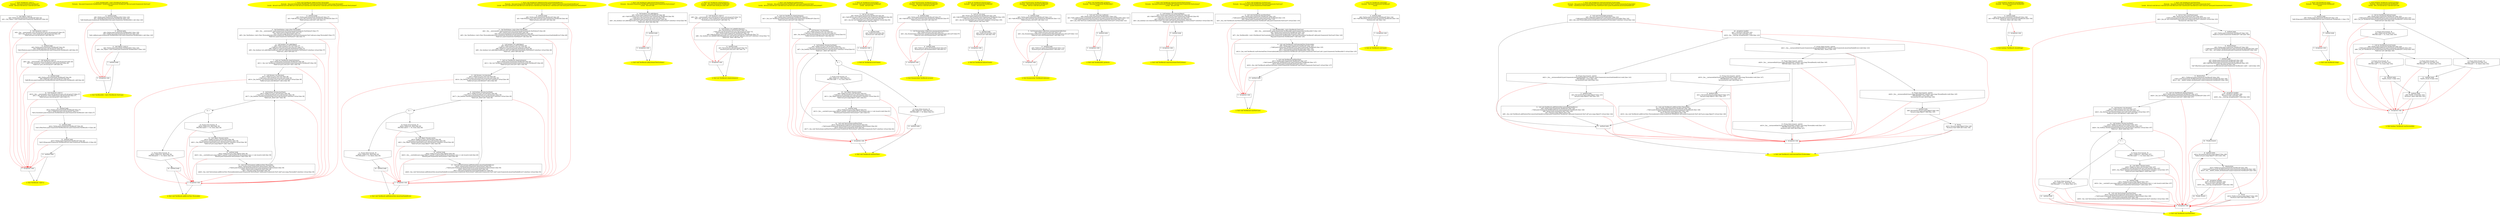 /* @generated */
digraph cfg {
"junit.framework.TestResult.<init>().3354f0b9743543b9296d82badfc34456_1" [label="1: Start TestResult.<init>()\nFormals:  this:junit.framework.TestResult*\nLocals:  $irvar2:void $irvar1:void $irvar0:void \n  " color=yellow style=filled]
	

	 "junit.framework.TestResult.<init>().3354f0b9743543b9296d82badfc34456_1" -> "junit.framework.TestResult.<init>().3354f0b9743543b9296d82badfc34456_4" ;
"junit.framework.TestResult.<init>().3354f0b9743543b9296d82badfc34456_2" [label="2: Exit TestResult.<init>() \n  " color=yellow style=filled]
	

"junit.framework.TestResult.<init>().3354f0b9743543b9296d82badfc34456_3" [label="3:  exceptions sink \n  " shape="box"]
	

	 "junit.framework.TestResult.<init>().3354f0b9743543b9296d82badfc34456_3" -> "junit.framework.TestResult.<init>().3354f0b9743543b9296d82badfc34456_2" ;
"junit.framework.TestResult.<init>().3354f0b9743543b9296d82badfc34456_4" [label="4:  Call Object.<init>() \n   n$0=*&this:junit.framework.TestResult* [line 24]\n  n$1=_fun_Object.<init>()(n$0:junit.framework.TestResult*) [line 24]\n " shape="box"]
	

	 "junit.framework.TestResult.<init>().3354f0b9743543b9296d82badfc34456_4" -> "junit.framework.TestResult.<init>().3354f0b9743543b9296d82badfc34456_5" ;
	 "junit.framework.TestResult.<init>().3354f0b9743543b9296d82badfc34456_4" -> "junit.framework.TestResult.<init>().3354f0b9743543b9296d82badfc34456_3" [color="red" ];
"junit.framework.TestResult.<init>().3354f0b9743543b9296d82badfc34456_5" [label="5:  Call ArrayList.<init>() \n   n$2=_fun___new(sizeof(t=java.util.ArrayList):java.util.ArrayList*) [line 25]\n  n$3=_fun_ArrayList.<init>()(n$2:java.util.ArrayList*) [line 25]\n  *&$irvar0:java.util.ArrayList*=n$2 [line 25]\n " shape="box"]
	

	 "junit.framework.TestResult.<init>().3354f0b9743543b9296d82badfc34456_5" -> "junit.framework.TestResult.<init>().3354f0b9743543b9296d82badfc34456_6" ;
	 "junit.framework.TestResult.<init>().3354f0b9743543b9296d82badfc34456_5" -> "junit.framework.TestResult.<init>().3354f0b9743543b9296d82badfc34456_3" [color="red" ];
"junit.framework.TestResult.<init>().3354f0b9743543b9296d82badfc34456_6" [label="6:  method_body \n   n$4=*&this:junit.framework.TestResult* [line 25]\n  n$5=*&$irvar0:java.util.ArrayList* [line 25]\n  *n$4.fFailures:junit.framework.TestResult(root junit.framework.TestResult)=n$5 [line 25]\n " shape="box"]
	

	 "junit.framework.TestResult.<init>().3354f0b9743543b9296d82badfc34456_6" -> "junit.framework.TestResult.<init>().3354f0b9743543b9296d82badfc34456_7" ;
	 "junit.framework.TestResult.<init>().3354f0b9743543b9296d82badfc34456_6" -> "junit.framework.TestResult.<init>().3354f0b9743543b9296d82badfc34456_3" [color="red" ];
"junit.framework.TestResult.<init>().3354f0b9743543b9296d82badfc34456_7" [label="7:  Call ArrayList.<init>() \n   n$6=_fun___new(sizeof(t=java.util.ArrayList):java.util.ArrayList*) [line 26]\n  n$7=_fun_ArrayList.<init>()(n$6:java.util.ArrayList*) [line 26]\n  *&$irvar1:java.util.ArrayList*=n$6 [line 26]\n " shape="box"]
	

	 "junit.framework.TestResult.<init>().3354f0b9743543b9296d82badfc34456_7" -> "junit.framework.TestResult.<init>().3354f0b9743543b9296d82badfc34456_8" ;
	 "junit.framework.TestResult.<init>().3354f0b9743543b9296d82badfc34456_7" -> "junit.framework.TestResult.<init>().3354f0b9743543b9296d82badfc34456_3" [color="red" ];
"junit.framework.TestResult.<init>().3354f0b9743543b9296d82badfc34456_8" [label="8:  method_body \n   n$8=*&this:junit.framework.TestResult* [line 26]\n  n$9=*&$irvar1:java.util.ArrayList* [line 26]\n  *n$8.fErrors:junit.framework.TestResult(root junit.framework.TestResult)=n$9 [line 26]\n " shape="box"]
	

	 "junit.framework.TestResult.<init>().3354f0b9743543b9296d82badfc34456_8" -> "junit.framework.TestResult.<init>().3354f0b9743543b9296d82badfc34456_9" ;
	 "junit.framework.TestResult.<init>().3354f0b9743543b9296d82badfc34456_8" -> "junit.framework.TestResult.<init>().3354f0b9743543b9296d82badfc34456_3" [color="red" ];
"junit.framework.TestResult.<init>().3354f0b9743543b9296d82badfc34456_9" [label="9:  Call ArrayList.<init>() \n   n$10=_fun___new(sizeof(t=java.util.ArrayList):java.util.ArrayList*) [line 27]\n  n$11=_fun_ArrayList.<init>()(n$10:java.util.ArrayList*) [line 27]\n  *&$irvar2:java.util.ArrayList*=n$10 [line 27]\n " shape="box"]
	

	 "junit.framework.TestResult.<init>().3354f0b9743543b9296d82badfc34456_9" -> "junit.framework.TestResult.<init>().3354f0b9743543b9296d82badfc34456_10" ;
	 "junit.framework.TestResult.<init>().3354f0b9743543b9296d82badfc34456_9" -> "junit.framework.TestResult.<init>().3354f0b9743543b9296d82badfc34456_3" [color="red" ];
"junit.framework.TestResult.<init>().3354f0b9743543b9296d82badfc34456_10" [label="10:  method_body \n   n$12=*&this:junit.framework.TestResult* [line 27]\n  n$13=*&$irvar2:java.util.ArrayList* [line 27]\n  *n$12.fListeners:junit.framework.TestResult(root junit.framework.TestResult)=n$13 [line 27]\n " shape="box"]
	

	 "junit.framework.TestResult.<init>().3354f0b9743543b9296d82badfc34456_10" -> "junit.framework.TestResult.<init>().3354f0b9743543b9296d82badfc34456_11" ;
	 "junit.framework.TestResult.<init>().3354f0b9743543b9296d82badfc34456_10" -> "junit.framework.TestResult.<init>().3354f0b9743543b9296d82badfc34456_3" [color="red" ];
"junit.framework.TestResult.<init>().3354f0b9743543b9296d82badfc34456_11" [label="11:  method_body \n   n$14=*&this:junit.framework.TestResult* [line 28]\n  *n$14.fRunTests:junit.framework.TestResult(root junit.framework.TestResult)=0 [line 28]\n " shape="box"]
	

	 "junit.framework.TestResult.<init>().3354f0b9743543b9296d82badfc34456_11" -> "junit.framework.TestResult.<init>().3354f0b9743543b9296d82badfc34456_12" ;
	 "junit.framework.TestResult.<init>().3354f0b9743543b9296d82badfc34456_11" -> "junit.framework.TestResult.<init>().3354f0b9743543b9296d82badfc34456_3" [color="red" ];
"junit.framework.TestResult.<init>().3354f0b9743543b9296d82badfc34456_12" [label="12:  method_body \n   n$15=*&this:junit.framework.TestResult* [line 29]\n  *n$15.fStop:junit.framework.TestResult(root junit.framework.TestResult)=0 [line 29]\n " shape="box"]
	

	 "junit.framework.TestResult.<init>().3354f0b9743543b9296d82badfc34456_12" -> "junit.framework.TestResult.<init>().3354f0b9743543b9296d82badfc34456_13" ;
	 "junit.framework.TestResult.<init>().3354f0b9743543b9296d82badfc34456_12" -> "junit.framework.TestResult.<init>().3354f0b9743543b9296d82badfc34456_3" [color="red" ];
"junit.framework.TestResult.<init>().3354f0b9743543b9296d82badfc34456_13" [label="13:  method_body \n  " shape="box"]
	

	 "junit.framework.TestResult.<init>().3354f0b9743543b9296d82badfc34456_13" -> "junit.framework.TestResult.<init>().3354f0b9743543b9296d82badfc34456_2" ;
	 "junit.framework.TestResult.<init>().3354f0b9743543b9296d82badfc34456_13" -> "junit.framework.TestResult.<init>().3354f0b9743543b9296d82badfc34456_3" [color="red" ];
"junit.framework.TestResult$1.<init>(junit.framework.TestResult,junit.framework.TestCase).2b7343a18d6c668e122b0be3e790079a_1" [label="1: Start TestResult$1.<init>(TestResult,TestCase)\nFormals:  this:junit.framework.TestResult$1* this$0:junit.framework.TestResult* $bcvar2:junit.framework.TestCase*\nLocals:  \n  " color=yellow style=filled]
	

	 "junit.framework.TestResult$1.<init>(junit.framework.TestResult,junit.framework.TestCase).2b7343a18d6c668e122b0be3e790079a_1" -> "junit.framework.TestResult$1.<init>(junit.framework.TestResult,junit.framework.TestCase).2b7343a18d6c668e122b0be3e790079a_4" ;
"junit.framework.TestResult$1.<init>(junit.framework.TestResult,junit.framework.TestCase).2b7343a18d6c668e122b0be3e790079a_2" [label="2: Exit TestResult$1.<init>(TestResult,TestCase) \n  " color=yellow style=filled]
	

"junit.framework.TestResult$1.<init>(junit.framework.TestResult,junit.framework.TestCase).2b7343a18d6c668e122b0be3e790079a_3" [label="3:  exceptions sink \n  " shape="box"]
	

	 "junit.framework.TestResult$1.<init>(junit.framework.TestResult,junit.framework.TestCase).2b7343a18d6c668e122b0be3e790079a_3" -> "junit.framework.TestResult$1.<init>(junit.framework.TestResult,junit.framework.TestCase).2b7343a18d6c668e122b0be3e790079a_2" ;
"junit.framework.TestResult$1.<init>(junit.framework.TestResult,junit.framework.TestCase).2b7343a18d6c668e122b0be3e790079a_4" [label="4:  method_body \n   n$0=*&this:junit.framework.TestResult$1* [line 120]\n  n$1=*&this$0:junit.framework.TestResult* [line 120]\n  *n$0.this$0:junit.framework.TestResult$1(root junit.framework.TestResult$1)=n$1 [line 120]\n " shape="box"]
	

	 "junit.framework.TestResult$1.<init>(junit.framework.TestResult,junit.framework.TestCase).2b7343a18d6c668e122b0be3e790079a_4" -> "junit.framework.TestResult$1.<init>(junit.framework.TestResult,junit.framework.TestCase).2b7343a18d6c668e122b0be3e790079a_5" ;
	 "junit.framework.TestResult$1.<init>(junit.framework.TestResult,junit.framework.TestCase).2b7343a18d6c668e122b0be3e790079a_4" -> "junit.framework.TestResult$1.<init>(junit.framework.TestResult,junit.framework.TestCase).2b7343a18d6c668e122b0be3e790079a_3" [color="red" ];
"junit.framework.TestResult$1.<init>(junit.framework.TestResult,junit.framework.TestCase).2b7343a18d6c668e122b0be3e790079a_5" [label="5:  method_body \n   n$2=*&this:junit.framework.TestResult$1* [line 120]\n  n$3=*&$bcvar2:junit.framework.TestCase* [line 120]\n  *n$2.val$test:junit.framework.TestResult$1(root junit.framework.TestResult$1)=n$3 [line 120]\n " shape="box"]
	

	 "junit.framework.TestResult$1.<init>(junit.framework.TestResult,junit.framework.TestCase).2b7343a18d6c668e122b0be3e790079a_5" -> "junit.framework.TestResult$1.<init>(junit.framework.TestResult,junit.framework.TestCase).2b7343a18d6c668e122b0be3e790079a_6" ;
	 "junit.framework.TestResult$1.<init>(junit.framework.TestResult,junit.framework.TestCase).2b7343a18d6c668e122b0be3e790079a_5" -> "junit.framework.TestResult$1.<init>(junit.framework.TestResult,junit.framework.TestCase).2b7343a18d6c668e122b0be3e790079a_3" [color="red" ];
"junit.framework.TestResult$1.<init>(junit.framework.TestResult,junit.framework.TestCase).2b7343a18d6c668e122b0be3e790079a_6" [label="6:  Call Object.<init>() \n   n$4=*&this:junit.framework.TestResult$1* [line 120]\n  n$5=_fun_Object.<init>()(n$4:junit.framework.TestResult$1*) [line 120]\n " shape="box"]
	

	 "junit.framework.TestResult$1.<init>(junit.framework.TestResult,junit.framework.TestCase).2b7343a18d6c668e122b0be3e790079a_6" -> "junit.framework.TestResult$1.<init>(junit.framework.TestResult,junit.framework.TestCase).2b7343a18d6c668e122b0be3e790079a_7" ;
	 "junit.framework.TestResult$1.<init>(junit.framework.TestResult,junit.framework.TestCase).2b7343a18d6c668e122b0be3e790079a_6" -> "junit.framework.TestResult$1.<init>(junit.framework.TestResult,junit.framework.TestCase).2b7343a18d6c668e122b0be3e790079a_3" [color="red" ];
"junit.framework.TestResult$1.<init>(junit.framework.TestResult,junit.framework.TestCase).2b7343a18d6c668e122b0be3e790079a_7" [label="7:  method_body \n  " shape="box"]
	

	 "junit.framework.TestResult$1.<init>(junit.framework.TestResult,junit.framework.TestCase).2b7343a18d6c668e122b0be3e790079a_7" -> "junit.framework.TestResult$1.<init>(junit.framework.TestResult,junit.framework.TestCase).2b7343a18d6c668e122b0be3e790079a_2" ;
	 "junit.framework.TestResult$1.<init>(junit.framework.TestResult,junit.framework.TestCase).2b7343a18d6c668e122b0be3e790079a_7" -> "junit.framework.TestResult$1.<init>(junit.framework.TestResult,junit.framework.TestCase).2b7343a18d6c668e122b0be3e790079a_3" [color="red" ];
"junit.framework.TestResult.addError(junit.framework.Test,java.lang.Throwable):void.3f863ad00de5c1fd454f1eca443b00d7_1" [label="1: Start void TestResult.addError(Test,Throwable)\nFormals:  this:junit.framework.TestResult* test:junit.framework.Test* e:java.lang.Throwable*\nLocals:  $irvar5:void $irvar4:void $bcvar3:void $irvar3:void $irvar2:void $irvar1:void $irvar0:void each:junit.framework.TestListener* \n  " color=yellow style=filled]
	

	 "junit.framework.TestResult.addError(junit.framework.Test,java.lang.Throwable):void.3f863ad00de5c1fd454f1eca443b00d7_1" -> "junit.framework.TestResult.addError(junit.framework.Test,java.lang.Throwable):void.3f863ad00de5c1fd454f1eca443b00d7_4" ;
"junit.framework.TestResult.addError(junit.framework.Test,java.lang.Throwable):void.3f863ad00de5c1fd454f1eca443b00d7_2" [label="2: Exit void TestResult.addError(Test,Throwable) \n  " color=yellow style=filled]
	

"junit.framework.TestResult.addError(junit.framework.Test,java.lang.Throwable):void.3f863ad00de5c1fd454f1eca443b00d7_3" [label="3:  exceptions sink \n  " shape="box"]
	

	 "junit.framework.TestResult.addError(junit.framework.Test,java.lang.Throwable):void.3f863ad00de5c1fd454f1eca443b00d7_3" -> "junit.framework.TestResult.addError(junit.framework.Test,java.lang.Throwable):void.3f863ad00de5c1fd454f1eca443b00d7_2" ;
"junit.framework.TestResult.addError(junit.framework.Test,java.lang.Throwable):void.3f863ad00de5c1fd454f1eca443b00d7_4" [label="4:  method_body \n   n$0=*&this:junit.framework.TestResult* [line 37]\n  n$1=*n$0.fErrors:java.util.List*(root junit.framework.TestResult) [line 37]\n  *&$irvar0:java.util.List*=n$1 [line 37]\n " shape="box"]
	

	 "junit.framework.TestResult.addError(junit.framework.Test,java.lang.Throwable):void.3f863ad00de5c1fd454f1eca443b00d7_4" -> "junit.framework.TestResult.addError(junit.framework.Test,java.lang.Throwable):void.3f863ad00de5c1fd454f1eca443b00d7_5" ;
	 "junit.framework.TestResult.addError(junit.framework.Test,java.lang.Throwable):void.3f863ad00de5c1fd454f1eca443b00d7_4" -> "junit.framework.TestResult.addError(junit.framework.Test,java.lang.Throwable):void.3f863ad00de5c1fd454f1eca443b00d7_3" [color="red" ];
"junit.framework.TestResult.addError(junit.framework.Test,java.lang.Throwable):void.3f863ad00de5c1fd454f1eca443b00d7_5" [label="5:  Call TestFailure.<init>(Test,Throwable) \n   n$2=_fun___new(sizeof(t=junit.framework.TestFailure):junit.framework.TestFailure*) [line 37]\n  n$3=*&test:junit.framework.Test* [line 37]\n  n$4=*&e:java.lang.Throwable* [line 37]\n  n$5=_fun_TestFailure.<init>(Test,Throwable)(n$2:junit.framework.TestFailure*,n$3:junit.framework.Test*,n$4:java.lang.Throwable*) [line 37]\n  *&$irvar1:junit.framework.TestFailure*=n$2 [line 37]\n " shape="box"]
	

	 "junit.framework.TestResult.addError(junit.framework.Test,java.lang.Throwable):void.3f863ad00de5c1fd454f1eca443b00d7_5" -> "junit.framework.TestResult.addError(junit.framework.Test,java.lang.Throwable):void.3f863ad00de5c1fd454f1eca443b00d7_6" ;
	 "junit.framework.TestResult.addError(junit.framework.Test,java.lang.Throwable):void.3f863ad00de5c1fd454f1eca443b00d7_5" -> "junit.framework.TestResult.addError(junit.framework.Test,java.lang.Throwable):void.3f863ad00de5c1fd454f1eca443b00d7_3" [color="red" ];
"junit.framework.TestResult.addError(junit.framework.Test,java.lang.Throwable):void.3f863ad00de5c1fd454f1eca443b00d7_6" [label="6:  Call boolean List.add(Object) \n   n$6=*&$irvar0:java.util.List* [line 37]\n  _=*n$6:java.util.List*(root java.util.List) [line 37]\n  n$8=*&$irvar1:junit.framework.TestFailure* [line 37]\n  n$9=_fun_boolean List.add(Object)(n$6:java.util.List*,n$8:junit.framework.TestFailure*) interface virtual [line 37]\n  *&$irvar2:_Bool=n$9 [line 37]\n " shape="box"]
	

	 "junit.framework.TestResult.addError(junit.framework.Test,java.lang.Throwable):void.3f863ad00de5c1fd454f1eca443b00d7_6" -> "junit.framework.TestResult.addError(junit.framework.Test,java.lang.Throwable):void.3f863ad00de5c1fd454f1eca443b00d7_7" ;
	 "junit.framework.TestResult.addError(junit.framework.Test,java.lang.Throwable):void.3f863ad00de5c1fd454f1eca443b00d7_6" -> "junit.framework.TestResult.addError(junit.framework.Test,java.lang.Throwable):void.3f863ad00de5c1fd454f1eca443b00d7_3" [color="red" ];
"junit.framework.TestResult.addError(junit.framework.Test,java.lang.Throwable):void.3f863ad00de5c1fd454f1eca443b00d7_7" [label="7:  Call List TestResult.cloneListeners() \n   n$10=*&this:junit.framework.TestResult* [line 38]\n  n$11=_fun_List TestResult.cloneListeners()(n$10:junit.framework.TestResult*) [line 38]\n  *&$irvar3:java.util.List*=n$11 [line 38]\n " shape="box"]
	

	 "junit.framework.TestResult.addError(junit.framework.Test,java.lang.Throwable):void.3f863ad00de5c1fd454f1eca443b00d7_7" -> "junit.framework.TestResult.addError(junit.framework.Test,java.lang.Throwable):void.3f863ad00de5c1fd454f1eca443b00d7_8" ;
	 "junit.framework.TestResult.addError(junit.framework.Test,java.lang.Throwable):void.3f863ad00de5c1fd454f1eca443b00d7_7" -> "junit.framework.TestResult.addError(junit.framework.Test,java.lang.Throwable):void.3f863ad00de5c1fd454f1eca443b00d7_3" [color="red" ];
"junit.framework.TestResult.addError(junit.framework.Test,java.lang.Throwable):void.3f863ad00de5c1fd454f1eca443b00d7_8" [label="8:  Call Iterator List.iterator() \n   n$12=*&$irvar3:java.util.List* [line 38]\n  _=*n$12:java.util.List*(root java.util.List) [line 38]\n  n$14=_fun_Iterator List.iterator()(n$12:java.util.List*) interface virtual [line 38]\n  *&$bcvar3:java.util.Iterator*=n$14 [line 38]\n " shape="box"]
	

	 "junit.framework.TestResult.addError(junit.framework.Test,java.lang.Throwable):void.3f863ad00de5c1fd454f1eca443b00d7_8" -> "junit.framework.TestResult.addError(junit.framework.Test,java.lang.Throwable):void.3f863ad00de5c1fd454f1eca443b00d7_9" ;
	 "junit.framework.TestResult.addError(junit.framework.Test,java.lang.Throwable):void.3f863ad00de5c1fd454f1eca443b00d7_8" -> "junit.framework.TestResult.addError(junit.framework.Test,java.lang.Throwable):void.3f863ad00de5c1fd454f1eca443b00d7_3" [color="red" ];
"junit.framework.TestResult.addError(junit.framework.Test,java.lang.Throwable):void.3f863ad00de5c1fd454f1eca443b00d7_9" [label="9:  Call boolean Iterator.hasNext() \n   n$15=*&$bcvar3:java.util.Iterator* [line 38]\n  _=*n$15:java.util.Iterator*(root java.util.Iterator) [line 38]\n  n$17=_fun_boolean Iterator.hasNext()(n$15:java.util.Iterator*) interface virtual [line 38]\n  *&$irvar4:_Bool=n$17 [line 38]\n " shape="box"]
	

	 "junit.framework.TestResult.addError(junit.framework.Test,java.lang.Throwable):void.3f863ad00de5c1fd454f1eca443b00d7_9" -> "junit.framework.TestResult.addError(junit.framework.Test,java.lang.Throwable):void.3f863ad00de5c1fd454f1eca443b00d7_12" ;
	 "junit.framework.TestResult.addError(junit.framework.Test,java.lang.Throwable):void.3f863ad00de5c1fd454f1eca443b00d7_9" -> "junit.framework.TestResult.addError(junit.framework.Test,java.lang.Throwable):void.3f863ad00de5c1fd454f1eca443b00d7_3" [color="red" ];
"junit.framework.TestResult.addError(junit.framework.Test,java.lang.Throwable):void.3f863ad00de5c1fd454f1eca443b00d7_10" [label="10: Prune (true branch, if) \n   n$18=*&$irvar4:_Bool [line 38]\n  PRUNE(!(n$18 == 0), true); [line 38]\n " shape="invhouse"]
	

	 "junit.framework.TestResult.addError(junit.framework.Test,java.lang.Throwable):void.3f863ad00de5c1fd454f1eca443b00d7_10" -> "junit.framework.TestResult.addError(junit.framework.Test,java.lang.Throwable):void.3f863ad00de5c1fd454f1eca443b00d7_13" ;
	 "junit.framework.TestResult.addError(junit.framework.Test,java.lang.Throwable):void.3f863ad00de5c1fd454f1eca443b00d7_10" -> "junit.framework.TestResult.addError(junit.framework.Test,java.lang.Throwable):void.3f863ad00de5c1fd454f1eca443b00d7_3" [color="red" ];
"junit.framework.TestResult.addError(junit.framework.Test,java.lang.Throwable):void.3f863ad00de5c1fd454f1eca443b00d7_11" [label="11: Prune (false branch, if) \n   n$18=*&$irvar4:_Bool [line 38]\n  PRUNE((n$18 == 0), false); [line 38]\n " shape="invhouse"]
	

	 "junit.framework.TestResult.addError(junit.framework.Test,java.lang.Throwable):void.3f863ad00de5c1fd454f1eca443b00d7_11" -> "junit.framework.TestResult.addError(junit.framework.Test,java.lang.Throwable):void.3f863ad00de5c1fd454f1eca443b00d7_16" ;
	 "junit.framework.TestResult.addError(junit.framework.Test,java.lang.Throwable):void.3f863ad00de5c1fd454f1eca443b00d7_11" -> "junit.framework.TestResult.addError(junit.framework.Test,java.lang.Throwable):void.3f863ad00de5c1fd454f1eca443b00d7_3" [color="red" ];
"junit.framework.TestResult.addError(junit.framework.Test,java.lang.Throwable):void.3f863ad00de5c1fd454f1eca443b00d7_12" [label="12: + \n  " ]
	

	 "junit.framework.TestResult.addError(junit.framework.Test,java.lang.Throwable):void.3f863ad00de5c1fd454f1eca443b00d7_12" -> "junit.framework.TestResult.addError(junit.framework.Test,java.lang.Throwable):void.3f863ad00de5c1fd454f1eca443b00d7_10" ;
	 "junit.framework.TestResult.addError(junit.framework.Test,java.lang.Throwable):void.3f863ad00de5c1fd454f1eca443b00d7_12" -> "junit.framework.TestResult.addError(junit.framework.Test,java.lang.Throwable):void.3f863ad00de5c1fd454f1eca443b00d7_11" ;
"junit.framework.TestResult.addError(junit.framework.Test,java.lang.Throwable):void.3f863ad00de5c1fd454f1eca443b00d7_13" [label="13:  Call Object Iterator.next() \n   n$19=*&$bcvar3:java.util.Iterator* [line 38]\n  _=*n$19:java.util.Iterator*(root java.util.Iterator) [line 38]\n  n$21=_fun_Object Iterator.next()(n$19:java.util.Iterator*) interface virtual [line 38]\n  *&$irvar5:java.lang.Object*=n$21 [line 38]\n " shape="box"]
	

	 "junit.framework.TestResult.addError(junit.framework.Test,java.lang.Throwable):void.3f863ad00de5c1fd454f1eca443b00d7_13" -> "junit.framework.TestResult.addError(junit.framework.Test,java.lang.Throwable):void.3f863ad00de5c1fd454f1eca443b00d7_14" ;
	 "junit.framework.TestResult.addError(junit.framework.Test,java.lang.Throwable):void.3f863ad00de5c1fd454f1eca443b00d7_13" -> "junit.framework.TestResult.addError(junit.framework.Test,java.lang.Throwable):void.3f863ad00de5c1fd454f1eca443b00d7_3" [color="red" ];
"junit.framework.TestResult.addError(junit.framework.Test,java.lang.Throwable):void.3f863ad00de5c1fd454f1eca443b00d7_14" [label="14:  method_body \n   n$22=*&$irvar5:java.lang.Object* [line 38]\n  n$23=_fun___cast(n$22:java.lang.Object*,sizeof(t=junit.framework.TestListener;sub_t=( sub )(cast)):void) [line 38]\n  *&each:junit.framework.TestListener*=n$23 [line 38]\n " shape="box"]
	

	 "junit.framework.TestResult.addError(junit.framework.Test,java.lang.Throwable):void.3f863ad00de5c1fd454f1eca443b00d7_14" -> "junit.framework.TestResult.addError(junit.framework.Test,java.lang.Throwable):void.3f863ad00de5c1fd454f1eca443b00d7_15" ;
	 "junit.framework.TestResult.addError(junit.framework.Test,java.lang.Throwable):void.3f863ad00de5c1fd454f1eca443b00d7_14" -> "junit.framework.TestResult.addError(junit.framework.Test,java.lang.Throwable):void.3f863ad00de5c1fd454f1eca443b00d7_3" [color="red" ];
"junit.framework.TestResult.addError(junit.framework.Test,java.lang.Throwable):void.3f863ad00de5c1fd454f1eca443b00d7_15" [label="15:  Call void TestListener.addError(Test,Throwable) \n   n$24=*&each:junit.framework.TestListener* [line 39]\n  _=*n$24:junit.framework.TestListener*(root junit.framework.TestListener) [line 39]\n  n$26=*&test:junit.framework.Test* [line 39]\n  n$27=*&e:java.lang.Throwable* [line 39]\n  n$28=_fun_void TestListener.addError(Test,Throwable)(n$24:junit.framework.TestListener*,n$26:junit.framework.Test*,n$27:java.lang.Throwable*) interface virtual [line 39]\n " shape="box"]
	

	 "junit.framework.TestResult.addError(junit.framework.Test,java.lang.Throwable):void.3f863ad00de5c1fd454f1eca443b00d7_15" -> "junit.framework.TestResult.addError(junit.framework.Test,java.lang.Throwable):void.3f863ad00de5c1fd454f1eca443b00d7_9" ;
	 "junit.framework.TestResult.addError(junit.framework.Test,java.lang.Throwable):void.3f863ad00de5c1fd454f1eca443b00d7_15" -> "junit.framework.TestResult.addError(junit.framework.Test,java.lang.Throwable):void.3f863ad00de5c1fd454f1eca443b00d7_3" [color="red" ];
"junit.framework.TestResult.addError(junit.framework.Test,java.lang.Throwable):void.3f863ad00de5c1fd454f1eca443b00d7_16" [label="16:  method_body \n  " shape="box"]
	

	 "junit.framework.TestResult.addError(junit.framework.Test,java.lang.Throwable):void.3f863ad00de5c1fd454f1eca443b00d7_16" -> "junit.framework.TestResult.addError(junit.framework.Test,java.lang.Throwable):void.3f863ad00de5c1fd454f1eca443b00d7_2" ;
	 "junit.framework.TestResult.addError(junit.framework.Test,java.lang.Throwable):void.3f863ad00de5c1fd454f1eca443b00d7_16" -> "junit.framework.TestResult.addError(junit.framework.Test,java.lang.Throwable):void.3f863ad00de5c1fd454f1eca443b00d7_3" [color="red" ];
"junit.framework.TestResult.addFailure(junit.framework.Test,junit.framework.AssertionFailedError):voi.7433aa53faae79416681b1be4885ca09_1" [label="1: Start void TestResult.addFailure(Test,AssertionFailedError)\nFormals:  this:junit.framework.TestResult* test:junit.framework.Test* e:junit.framework.AssertionFailedError*\nLocals:  $irvar5:void $irvar4:void $bcvar3:void $irvar3:void $irvar2:void $irvar1:void $irvar0:void each:junit.framework.TestListener* \n  " color=yellow style=filled]
	

	 "junit.framework.TestResult.addFailure(junit.framework.Test,junit.framework.AssertionFailedError):voi.7433aa53faae79416681b1be4885ca09_1" -> "junit.framework.TestResult.addFailure(junit.framework.Test,junit.framework.AssertionFailedError):voi.7433aa53faae79416681b1be4885ca09_4" ;
"junit.framework.TestResult.addFailure(junit.framework.Test,junit.framework.AssertionFailedError):voi.7433aa53faae79416681b1be4885ca09_2" [label="2: Exit void TestResult.addFailure(Test,AssertionFailedError) \n  " color=yellow style=filled]
	

"junit.framework.TestResult.addFailure(junit.framework.Test,junit.framework.AssertionFailedError):voi.7433aa53faae79416681b1be4885ca09_3" [label="3:  exceptions sink \n  " shape="box"]
	

	 "junit.framework.TestResult.addFailure(junit.framework.Test,junit.framework.AssertionFailedError):voi.7433aa53faae79416681b1be4885ca09_3" -> "junit.framework.TestResult.addFailure(junit.framework.Test,junit.framework.AssertionFailedError):voi.7433aa53faae79416681b1be4885ca09_2" ;
"junit.framework.TestResult.addFailure(junit.framework.Test,junit.framework.AssertionFailedError):voi.7433aa53faae79416681b1be4885ca09_4" [label="4:  method_body \n   n$0=*&this:junit.framework.TestResult* [line 48]\n  n$1=*n$0.fFailures:java.util.List*(root junit.framework.TestResult) [line 48]\n  *&$irvar0:java.util.List*=n$1 [line 48]\n " shape="box"]
	

	 "junit.framework.TestResult.addFailure(junit.framework.Test,junit.framework.AssertionFailedError):voi.7433aa53faae79416681b1be4885ca09_4" -> "junit.framework.TestResult.addFailure(junit.framework.Test,junit.framework.AssertionFailedError):voi.7433aa53faae79416681b1be4885ca09_5" ;
	 "junit.framework.TestResult.addFailure(junit.framework.Test,junit.framework.AssertionFailedError):voi.7433aa53faae79416681b1be4885ca09_4" -> "junit.framework.TestResult.addFailure(junit.framework.Test,junit.framework.AssertionFailedError):voi.7433aa53faae79416681b1be4885ca09_3" [color="red" ];
"junit.framework.TestResult.addFailure(junit.framework.Test,junit.framework.AssertionFailedError):voi.7433aa53faae79416681b1be4885ca09_5" [label="5:  Call TestFailure.<init>(Test,Throwable) \n   n$2=_fun___new(sizeof(t=junit.framework.TestFailure):junit.framework.TestFailure*) [line 48]\n  n$3=*&test:junit.framework.Test* [line 48]\n  n$4=*&e:junit.framework.AssertionFailedError* [line 48]\n  n$5=_fun_TestFailure.<init>(Test,Throwable)(n$2:junit.framework.TestFailure*,n$3:junit.framework.Test*,n$4:junit.framework.AssertionFailedError*) [line 48]\n  *&$irvar1:junit.framework.TestFailure*=n$2 [line 48]\n " shape="box"]
	

	 "junit.framework.TestResult.addFailure(junit.framework.Test,junit.framework.AssertionFailedError):voi.7433aa53faae79416681b1be4885ca09_5" -> "junit.framework.TestResult.addFailure(junit.framework.Test,junit.framework.AssertionFailedError):voi.7433aa53faae79416681b1be4885ca09_6" ;
	 "junit.framework.TestResult.addFailure(junit.framework.Test,junit.framework.AssertionFailedError):voi.7433aa53faae79416681b1be4885ca09_5" -> "junit.framework.TestResult.addFailure(junit.framework.Test,junit.framework.AssertionFailedError):voi.7433aa53faae79416681b1be4885ca09_3" [color="red" ];
"junit.framework.TestResult.addFailure(junit.framework.Test,junit.framework.AssertionFailedError):voi.7433aa53faae79416681b1be4885ca09_6" [label="6:  Call boolean List.add(Object) \n   n$6=*&$irvar0:java.util.List* [line 48]\n  _=*n$6:java.util.List*(root java.util.List) [line 48]\n  n$8=*&$irvar1:junit.framework.TestFailure* [line 48]\n  n$9=_fun_boolean List.add(Object)(n$6:java.util.List*,n$8:junit.framework.TestFailure*) interface virtual [line 48]\n  *&$irvar2:_Bool=n$9 [line 48]\n " shape="box"]
	

	 "junit.framework.TestResult.addFailure(junit.framework.Test,junit.framework.AssertionFailedError):voi.7433aa53faae79416681b1be4885ca09_6" -> "junit.framework.TestResult.addFailure(junit.framework.Test,junit.framework.AssertionFailedError):voi.7433aa53faae79416681b1be4885ca09_7" ;
	 "junit.framework.TestResult.addFailure(junit.framework.Test,junit.framework.AssertionFailedError):voi.7433aa53faae79416681b1be4885ca09_6" -> "junit.framework.TestResult.addFailure(junit.framework.Test,junit.framework.AssertionFailedError):voi.7433aa53faae79416681b1be4885ca09_3" [color="red" ];
"junit.framework.TestResult.addFailure(junit.framework.Test,junit.framework.AssertionFailedError):voi.7433aa53faae79416681b1be4885ca09_7" [label="7:  Call List TestResult.cloneListeners() \n   n$10=*&this:junit.framework.TestResult* [line 49]\n  n$11=_fun_List TestResult.cloneListeners()(n$10:junit.framework.TestResult*) [line 49]\n  *&$irvar3:java.util.List*=n$11 [line 49]\n " shape="box"]
	

	 "junit.framework.TestResult.addFailure(junit.framework.Test,junit.framework.AssertionFailedError):voi.7433aa53faae79416681b1be4885ca09_7" -> "junit.framework.TestResult.addFailure(junit.framework.Test,junit.framework.AssertionFailedError):voi.7433aa53faae79416681b1be4885ca09_8" ;
	 "junit.framework.TestResult.addFailure(junit.framework.Test,junit.framework.AssertionFailedError):voi.7433aa53faae79416681b1be4885ca09_7" -> "junit.framework.TestResult.addFailure(junit.framework.Test,junit.framework.AssertionFailedError):voi.7433aa53faae79416681b1be4885ca09_3" [color="red" ];
"junit.framework.TestResult.addFailure(junit.framework.Test,junit.framework.AssertionFailedError):voi.7433aa53faae79416681b1be4885ca09_8" [label="8:  Call Iterator List.iterator() \n   n$12=*&$irvar3:java.util.List* [line 49]\n  _=*n$12:java.util.List*(root java.util.List) [line 49]\n  n$14=_fun_Iterator List.iterator()(n$12:java.util.List*) interface virtual [line 49]\n  *&$bcvar3:java.util.Iterator*=n$14 [line 49]\n " shape="box"]
	

	 "junit.framework.TestResult.addFailure(junit.framework.Test,junit.framework.AssertionFailedError):voi.7433aa53faae79416681b1be4885ca09_8" -> "junit.framework.TestResult.addFailure(junit.framework.Test,junit.framework.AssertionFailedError):voi.7433aa53faae79416681b1be4885ca09_9" ;
	 "junit.framework.TestResult.addFailure(junit.framework.Test,junit.framework.AssertionFailedError):voi.7433aa53faae79416681b1be4885ca09_8" -> "junit.framework.TestResult.addFailure(junit.framework.Test,junit.framework.AssertionFailedError):voi.7433aa53faae79416681b1be4885ca09_3" [color="red" ];
"junit.framework.TestResult.addFailure(junit.framework.Test,junit.framework.AssertionFailedError):voi.7433aa53faae79416681b1be4885ca09_9" [label="9:  Call boolean Iterator.hasNext() \n   n$15=*&$bcvar3:java.util.Iterator* [line 49]\n  _=*n$15:java.util.Iterator*(root java.util.Iterator) [line 49]\n  n$17=_fun_boolean Iterator.hasNext()(n$15:java.util.Iterator*) interface virtual [line 49]\n  *&$irvar4:_Bool=n$17 [line 49]\n " shape="box"]
	

	 "junit.framework.TestResult.addFailure(junit.framework.Test,junit.framework.AssertionFailedError):voi.7433aa53faae79416681b1be4885ca09_9" -> "junit.framework.TestResult.addFailure(junit.framework.Test,junit.framework.AssertionFailedError):voi.7433aa53faae79416681b1be4885ca09_12" ;
	 "junit.framework.TestResult.addFailure(junit.framework.Test,junit.framework.AssertionFailedError):voi.7433aa53faae79416681b1be4885ca09_9" -> "junit.framework.TestResult.addFailure(junit.framework.Test,junit.framework.AssertionFailedError):voi.7433aa53faae79416681b1be4885ca09_3" [color="red" ];
"junit.framework.TestResult.addFailure(junit.framework.Test,junit.framework.AssertionFailedError):voi.7433aa53faae79416681b1be4885ca09_10" [label="10: Prune (true branch, if) \n   n$18=*&$irvar4:_Bool [line 49]\n  PRUNE(!(n$18 == 0), true); [line 49]\n " shape="invhouse"]
	

	 "junit.framework.TestResult.addFailure(junit.framework.Test,junit.framework.AssertionFailedError):voi.7433aa53faae79416681b1be4885ca09_10" -> "junit.framework.TestResult.addFailure(junit.framework.Test,junit.framework.AssertionFailedError):voi.7433aa53faae79416681b1be4885ca09_13" ;
	 "junit.framework.TestResult.addFailure(junit.framework.Test,junit.framework.AssertionFailedError):voi.7433aa53faae79416681b1be4885ca09_10" -> "junit.framework.TestResult.addFailure(junit.framework.Test,junit.framework.AssertionFailedError):voi.7433aa53faae79416681b1be4885ca09_3" [color="red" ];
"junit.framework.TestResult.addFailure(junit.framework.Test,junit.framework.AssertionFailedError):voi.7433aa53faae79416681b1be4885ca09_11" [label="11: Prune (false branch, if) \n   n$18=*&$irvar4:_Bool [line 49]\n  PRUNE((n$18 == 0), false); [line 49]\n " shape="invhouse"]
	

	 "junit.framework.TestResult.addFailure(junit.framework.Test,junit.framework.AssertionFailedError):voi.7433aa53faae79416681b1be4885ca09_11" -> "junit.framework.TestResult.addFailure(junit.framework.Test,junit.framework.AssertionFailedError):voi.7433aa53faae79416681b1be4885ca09_16" ;
	 "junit.framework.TestResult.addFailure(junit.framework.Test,junit.framework.AssertionFailedError):voi.7433aa53faae79416681b1be4885ca09_11" -> "junit.framework.TestResult.addFailure(junit.framework.Test,junit.framework.AssertionFailedError):voi.7433aa53faae79416681b1be4885ca09_3" [color="red" ];
"junit.framework.TestResult.addFailure(junit.framework.Test,junit.framework.AssertionFailedError):voi.7433aa53faae79416681b1be4885ca09_12" [label="12: + \n  " ]
	

	 "junit.framework.TestResult.addFailure(junit.framework.Test,junit.framework.AssertionFailedError):voi.7433aa53faae79416681b1be4885ca09_12" -> "junit.framework.TestResult.addFailure(junit.framework.Test,junit.framework.AssertionFailedError):voi.7433aa53faae79416681b1be4885ca09_10" ;
	 "junit.framework.TestResult.addFailure(junit.framework.Test,junit.framework.AssertionFailedError):voi.7433aa53faae79416681b1be4885ca09_12" -> "junit.framework.TestResult.addFailure(junit.framework.Test,junit.framework.AssertionFailedError):voi.7433aa53faae79416681b1be4885ca09_11" ;
"junit.framework.TestResult.addFailure(junit.framework.Test,junit.framework.AssertionFailedError):voi.7433aa53faae79416681b1be4885ca09_13" [label="13:  Call Object Iterator.next() \n   n$19=*&$bcvar3:java.util.Iterator* [line 49]\n  _=*n$19:java.util.Iterator*(root java.util.Iterator) [line 49]\n  n$21=_fun_Object Iterator.next()(n$19:java.util.Iterator*) interface virtual [line 49]\n  *&$irvar5:java.lang.Object*=n$21 [line 49]\n " shape="box"]
	

	 "junit.framework.TestResult.addFailure(junit.framework.Test,junit.framework.AssertionFailedError):voi.7433aa53faae79416681b1be4885ca09_13" -> "junit.framework.TestResult.addFailure(junit.framework.Test,junit.framework.AssertionFailedError):voi.7433aa53faae79416681b1be4885ca09_14" ;
	 "junit.framework.TestResult.addFailure(junit.framework.Test,junit.framework.AssertionFailedError):voi.7433aa53faae79416681b1be4885ca09_13" -> "junit.framework.TestResult.addFailure(junit.framework.Test,junit.framework.AssertionFailedError):voi.7433aa53faae79416681b1be4885ca09_3" [color="red" ];
"junit.framework.TestResult.addFailure(junit.framework.Test,junit.framework.AssertionFailedError):voi.7433aa53faae79416681b1be4885ca09_14" [label="14:  method_body \n   n$22=*&$irvar5:java.lang.Object* [line 49]\n  n$23=_fun___cast(n$22:java.lang.Object*,sizeof(t=junit.framework.TestListener;sub_t=( sub )(cast)):void) [line 49]\n  *&each:junit.framework.TestListener*=n$23 [line 49]\n " shape="box"]
	

	 "junit.framework.TestResult.addFailure(junit.framework.Test,junit.framework.AssertionFailedError):voi.7433aa53faae79416681b1be4885ca09_14" -> "junit.framework.TestResult.addFailure(junit.framework.Test,junit.framework.AssertionFailedError):voi.7433aa53faae79416681b1be4885ca09_15" ;
	 "junit.framework.TestResult.addFailure(junit.framework.Test,junit.framework.AssertionFailedError):voi.7433aa53faae79416681b1be4885ca09_14" -> "junit.framework.TestResult.addFailure(junit.framework.Test,junit.framework.AssertionFailedError):voi.7433aa53faae79416681b1be4885ca09_3" [color="red" ];
"junit.framework.TestResult.addFailure(junit.framework.Test,junit.framework.AssertionFailedError):voi.7433aa53faae79416681b1be4885ca09_15" [label="15:  Call void TestListener.addFailure(Test,AssertionFailedError) \n   n$24=*&each:junit.framework.TestListener* [line 50]\n  _=*n$24:junit.framework.TestListener*(root junit.framework.TestListener) [line 50]\n  n$26=*&test:junit.framework.Test* [line 50]\n  n$27=*&e:junit.framework.AssertionFailedError* [line 50]\n  n$28=_fun_void TestListener.addFailure(Test,AssertionFailedError)(n$24:junit.framework.TestListener*,n$26:junit.framework.Test*,n$27:junit.framework.AssertionFailedError*) interface virtual [line 50]\n " shape="box"]
	

	 "junit.framework.TestResult.addFailure(junit.framework.Test,junit.framework.AssertionFailedError):voi.7433aa53faae79416681b1be4885ca09_15" -> "junit.framework.TestResult.addFailure(junit.framework.Test,junit.framework.AssertionFailedError):voi.7433aa53faae79416681b1be4885ca09_9" ;
	 "junit.framework.TestResult.addFailure(junit.framework.Test,junit.framework.AssertionFailedError):voi.7433aa53faae79416681b1be4885ca09_15" -> "junit.framework.TestResult.addFailure(junit.framework.Test,junit.framework.AssertionFailedError):voi.7433aa53faae79416681b1be4885ca09_3" [color="red" ];
"junit.framework.TestResult.addFailure(junit.framework.Test,junit.framework.AssertionFailedError):voi.7433aa53faae79416681b1be4885ca09_16" [label="16:  method_body \n  " shape="box"]
	

	 "junit.framework.TestResult.addFailure(junit.framework.Test,junit.framework.AssertionFailedError):voi.7433aa53faae79416681b1be4885ca09_16" -> "junit.framework.TestResult.addFailure(junit.framework.Test,junit.framework.AssertionFailedError):voi.7433aa53faae79416681b1be4885ca09_2" ;
	 "junit.framework.TestResult.addFailure(junit.framework.Test,junit.framework.AssertionFailedError):voi.7433aa53faae79416681b1be4885ca09_16" -> "junit.framework.TestResult.addFailure(junit.framework.Test,junit.framework.AssertionFailedError):voi.7433aa53faae79416681b1be4885ca09_3" [color="red" ];
"junit.framework.TestResult.addListener(junit.framework.TestListener):void.4bd893fb1ffdec5c096423ed67145ecf_1" [label="1: Start void TestResult.addListener(TestListener)\nFormals:  this:junit.framework.TestResult* listener:junit.framework.TestListener*\nLocals:  $irvar0:void \n  " color=yellow style=filled]
	

	 "junit.framework.TestResult.addListener(junit.framework.TestListener):void.4bd893fb1ffdec5c096423ed67145ecf_1" -> "junit.framework.TestResult.addListener(junit.framework.TestListener):void.4bd893fb1ffdec5c096423ed67145ecf_4" ;
"junit.framework.TestResult.addListener(junit.framework.TestListener):void.4bd893fb1ffdec5c096423ed67145ecf_2" [label="2: Exit void TestResult.addListener(TestListener) \n  " color=yellow style=filled]
	

"junit.framework.TestResult.addListener(junit.framework.TestListener):void.4bd893fb1ffdec5c096423ed67145ecf_3" [label="3:  exceptions sink \n  " shape="box"]
	

	 "junit.framework.TestResult.addListener(junit.framework.TestListener):void.4bd893fb1ffdec5c096423ed67145ecf_3" -> "junit.framework.TestResult.addListener(junit.framework.TestListener):void.4bd893fb1ffdec5c096423ed67145ecf_2" ;
"junit.framework.TestResult.addListener(junit.framework.TestListener):void.4bd893fb1ffdec5c096423ed67145ecf_4" [label="4:  Call boolean List.add(Object) \n   n$0=*&this:junit.framework.TestResult* [line 58]\n  n$1=*n$0.fListeners:java.util.List*(root junit.framework.TestResult) [line 58]\n  _=*n$1:java.util.List*(root java.util.List) [line 58]\n  n$3=*&listener:junit.framework.TestListener* [line 58]\n  n$4=_fun_boolean List.add(Object)(n$1:java.util.List*,n$3:junit.framework.TestListener*) interface virtual [line 58]\n  *&$irvar0:_Bool=n$4 [line 58]\n " shape="box"]
	

	 "junit.framework.TestResult.addListener(junit.framework.TestListener):void.4bd893fb1ffdec5c096423ed67145ecf_4" -> "junit.framework.TestResult.addListener(junit.framework.TestListener):void.4bd893fb1ffdec5c096423ed67145ecf_5" ;
	 "junit.framework.TestResult.addListener(junit.framework.TestListener):void.4bd893fb1ffdec5c096423ed67145ecf_4" -> "junit.framework.TestResult.addListener(junit.framework.TestListener):void.4bd893fb1ffdec5c096423ed67145ecf_3" [color="red" ];
"junit.framework.TestResult.addListener(junit.framework.TestListener):void.4bd893fb1ffdec5c096423ed67145ecf_5" [label="5:  method_body \n  " shape="box"]
	

	 "junit.framework.TestResult.addListener(junit.framework.TestListener):void.4bd893fb1ffdec5c096423ed67145ecf_5" -> "junit.framework.TestResult.addListener(junit.framework.TestListener):void.4bd893fb1ffdec5c096423ed67145ecf_2" ;
	 "junit.framework.TestResult.addListener(junit.framework.TestListener):void.4bd893fb1ffdec5c096423ed67145ecf_5" -> "junit.framework.TestResult.addListener(junit.framework.TestListener):void.4bd893fb1ffdec5c096423ed67145ecf_3" [color="red" ];
"junit.framework.TestResult.cloneListeners():java.util.List.eb226f113080bf0e5e4a5b0dc447354e_1" [label="1: Start List TestResult.cloneListeners()\nFormals:  this:junit.framework.TestResult*\nLocals:  $irvar0:void result:java.util.List* \n  " color=yellow style=filled]
	

	 "junit.framework.TestResult.cloneListeners():java.util.List.eb226f113080bf0e5e4a5b0dc447354e_1" -> "junit.framework.TestResult.cloneListeners():java.util.List.eb226f113080bf0e5e4a5b0dc447354e_4" ;
"junit.framework.TestResult.cloneListeners():java.util.List.eb226f113080bf0e5e4a5b0dc447354e_2" [label="2: Exit List TestResult.cloneListeners() \n  " color=yellow style=filled]
	

"junit.framework.TestResult.cloneListeners():java.util.List.eb226f113080bf0e5e4a5b0dc447354e_3" [label="3:  exceptions sink \n  " shape="box"]
	

	 "junit.framework.TestResult.cloneListeners():java.util.List.eb226f113080bf0e5e4a5b0dc447354e_3" -> "junit.framework.TestResult.cloneListeners():java.util.List.eb226f113080bf0e5e4a5b0dc447354e_2" ;
"junit.framework.TestResult.cloneListeners():java.util.List.eb226f113080bf0e5e4a5b0dc447354e_4" [label="4:  Call ArrayList.<init>() \n   n$0=_fun___new(sizeof(t=java.util.ArrayList):java.util.ArrayList*) [line 72]\n  n$1=_fun_ArrayList.<init>()(n$0:java.util.ArrayList*) [line 72]\n  *&result:java.util.ArrayList*=n$0 [line 72]\n " shape="box"]
	

	 "junit.framework.TestResult.cloneListeners():java.util.List.eb226f113080bf0e5e4a5b0dc447354e_4" -> "junit.framework.TestResult.cloneListeners():java.util.List.eb226f113080bf0e5e4a5b0dc447354e_5" ;
	 "junit.framework.TestResult.cloneListeners():java.util.List.eb226f113080bf0e5e4a5b0dc447354e_4" -> "junit.framework.TestResult.cloneListeners():java.util.List.eb226f113080bf0e5e4a5b0dc447354e_3" [color="red" ];
"junit.framework.TestResult.cloneListeners():java.util.List.eb226f113080bf0e5e4a5b0dc447354e_5" [label="5:  Call boolean List.addAll(Collection) \n   n$2=*&result:java.util.ArrayList* [line 73]\n  _=*n$2:java.util.ArrayList*(root java.util.ArrayList) [line 73]\n  n$4=*&this:junit.framework.TestResult* [line 73]\n  n$5=*n$4.fListeners:java.util.List*(root junit.framework.TestResult) [line 73]\n  n$6=_fun_boolean List.addAll(Collection)(n$2:java.util.ArrayList*,n$5:java.util.List*) interface virtual [line 73]\n  *&$irvar0:_Bool=n$6 [line 73]\n " shape="box"]
	

	 "junit.framework.TestResult.cloneListeners():java.util.List.eb226f113080bf0e5e4a5b0dc447354e_5" -> "junit.framework.TestResult.cloneListeners():java.util.List.eb226f113080bf0e5e4a5b0dc447354e_6" ;
	 "junit.framework.TestResult.cloneListeners():java.util.List.eb226f113080bf0e5e4a5b0dc447354e_5" -> "junit.framework.TestResult.cloneListeners():java.util.List.eb226f113080bf0e5e4a5b0dc447354e_3" [color="red" ];
"junit.framework.TestResult.cloneListeners():java.util.List.eb226f113080bf0e5e4a5b0dc447354e_6" [label="6:  method_body \n   n$7=*&result:java.util.ArrayList* [line 74]\n  *&return:java.util.List*=n$7 [line 74]\n " shape="box"]
	

	 "junit.framework.TestResult.cloneListeners():java.util.List.eb226f113080bf0e5e4a5b0dc447354e_6" -> "junit.framework.TestResult.cloneListeners():java.util.List.eb226f113080bf0e5e4a5b0dc447354e_2" ;
	 "junit.framework.TestResult.cloneListeners():java.util.List.eb226f113080bf0e5e4a5b0dc447354e_6" -> "junit.framework.TestResult.cloneListeners():java.util.List.eb226f113080bf0e5e4a5b0dc447354e_3" [color="red" ];
"junit.framework.TestResult.endTest(junit.framework.Test):void.a424438bbe2ce08eb3218c8d7c740f2b_1" [label="1: Start void TestResult.endTest(Test)\nFormals:  this:junit.framework.TestResult* test:junit.framework.Test*\nLocals:  $irvar2:void $irvar1:void $bcvar2:void $irvar0:void each:junit.framework.TestListener* \n  " color=yellow style=filled]
	

	 "junit.framework.TestResult.endTest(junit.framework.Test):void.a424438bbe2ce08eb3218c8d7c740f2b_1" -> "junit.framework.TestResult.endTest(junit.framework.Test):void.a424438bbe2ce08eb3218c8d7c740f2b_4" ;
"junit.framework.TestResult.endTest(junit.framework.Test):void.a424438bbe2ce08eb3218c8d7c740f2b_2" [label="2: Exit void TestResult.endTest(Test) \n  " color=yellow style=filled]
	

"junit.framework.TestResult.endTest(junit.framework.Test):void.a424438bbe2ce08eb3218c8d7c740f2b_3" [label="3:  exceptions sink \n  " shape="box"]
	

	 "junit.framework.TestResult.endTest(junit.framework.Test):void.a424438bbe2ce08eb3218c8d7c740f2b_3" -> "junit.framework.TestResult.endTest(junit.framework.Test):void.a424438bbe2ce08eb3218c8d7c740f2b_2" ;
"junit.framework.TestResult.endTest(junit.framework.Test):void.a424438bbe2ce08eb3218c8d7c740f2b_4" [label="4:  Call List TestResult.cloneListeners() \n   n$0=*&this:junit.framework.TestResult* [line 81]\n  n$1=_fun_List TestResult.cloneListeners()(n$0:junit.framework.TestResult*) [line 81]\n  *&$irvar0:java.util.List*=n$1 [line 81]\n " shape="box"]
	

	 "junit.framework.TestResult.endTest(junit.framework.Test):void.a424438bbe2ce08eb3218c8d7c740f2b_4" -> "junit.framework.TestResult.endTest(junit.framework.Test):void.a424438bbe2ce08eb3218c8d7c740f2b_5" ;
	 "junit.framework.TestResult.endTest(junit.framework.Test):void.a424438bbe2ce08eb3218c8d7c740f2b_4" -> "junit.framework.TestResult.endTest(junit.framework.Test):void.a424438bbe2ce08eb3218c8d7c740f2b_3" [color="red" ];
"junit.framework.TestResult.endTest(junit.framework.Test):void.a424438bbe2ce08eb3218c8d7c740f2b_5" [label="5:  Call Iterator List.iterator() \n   n$2=*&$irvar0:java.util.List* [line 81]\n  _=*n$2:java.util.List*(root java.util.List) [line 81]\n  n$4=_fun_Iterator List.iterator()(n$2:java.util.List*) interface virtual [line 81]\n  *&$bcvar2:java.util.Iterator*=n$4 [line 81]\n " shape="box"]
	

	 "junit.framework.TestResult.endTest(junit.framework.Test):void.a424438bbe2ce08eb3218c8d7c740f2b_5" -> "junit.framework.TestResult.endTest(junit.framework.Test):void.a424438bbe2ce08eb3218c8d7c740f2b_6" ;
	 "junit.framework.TestResult.endTest(junit.framework.Test):void.a424438bbe2ce08eb3218c8d7c740f2b_5" -> "junit.framework.TestResult.endTest(junit.framework.Test):void.a424438bbe2ce08eb3218c8d7c740f2b_3" [color="red" ];
"junit.framework.TestResult.endTest(junit.framework.Test):void.a424438bbe2ce08eb3218c8d7c740f2b_6" [label="6:  Call boolean Iterator.hasNext() \n   n$5=*&$bcvar2:java.util.Iterator* [line 81]\n  _=*n$5:java.util.Iterator*(root java.util.Iterator) [line 81]\n  n$7=_fun_boolean Iterator.hasNext()(n$5:java.util.Iterator*) interface virtual [line 81]\n  *&$irvar1:_Bool=n$7 [line 81]\n " shape="box"]
	

	 "junit.framework.TestResult.endTest(junit.framework.Test):void.a424438bbe2ce08eb3218c8d7c740f2b_6" -> "junit.framework.TestResult.endTest(junit.framework.Test):void.a424438bbe2ce08eb3218c8d7c740f2b_9" ;
	 "junit.framework.TestResult.endTest(junit.framework.Test):void.a424438bbe2ce08eb3218c8d7c740f2b_6" -> "junit.framework.TestResult.endTest(junit.framework.Test):void.a424438bbe2ce08eb3218c8d7c740f2b_3" [color="red" ];
"junit.framework.TestResult.endTest(junit.framework.Test):void.a424438bbe2ce08eb3218c8d7c740f2b_7" [label="7: Prune (true branch, if) \n   n$8=*&$irvar1:_Bool [line 81]\n  PRUNE(!(n$8 == 0), true); [line 81]\n " shape="invhouse"]
	

	 "junit.framework.TestResult.endTest(junit.framework.Test):void.a424438bbe2ce08eb3218c8d7c740f2b_7" -> "junit.framework.TestResult.endTest(junit.framework.Test):void.a424438bbe2ce08eb3218c8d7c740f2b_10" ;
	 "junit.framework.TestResult.endTest(junit.framework.Test):void.a424438bbe2ce08eb3218c8d7c740f2b_7" -> "junit.framework.TestResult.endTest(junit.framework.Test):void.a424438bbe2ce08eb3218c8d7c740f2b_3" [color="red" ];
"junit.framework.TestResult.endTest(junit.framework.Test):void.a424438bbe2ce08eb3218c8d7c740f2b_8" [label="8: Prune (false branch, if) \n   n$8=*&$irvar1:_Bool [line 81]\n  PRUNE((n$8 == 0), false); [line 81]\n " shape="invhouse"]
	

	 "junit.framework.TestResult.endTest(junit.framework.Test):void.a424438bbe2ce08eb3218c8d7c740f2b_8" -> "junit.framework.TestResult.endTest(junit.framework.Test):void.a424438bbe2ce08eb3218c8d7c740f2b_13" ;
	 "junit.framework.TestResult.endTest(junit.framework.Test):void.a424438bbe2ce08eb3218c8d7c740f2b_8" -> "junit.framework.TestResult.endTest(junit.framework.Test):void.a424438bbe2ce08eb3218c8d7c740f2b_3" [color="red" ];
"junit.framework.TestResult.endTest(junit.framework.Test):void.a424438bbe2ce08eb3218c8d7c740f2b_9" [label="9: + \n  " ]
	

	 "junit.framework.TestResult.endTest(junit.framework.Test):void.a424438bbe2ce08eb3218c8d7c740f2b_9" -> "junit.framework.TestResult.endTest(junit.framework.Test):void.a424438bbe2ce08eb3218c8d7c740f2b_7" ;
	 "junit.framework.TestResult.endTest(junit.framework.Test):void.a424438bbe2ce08eb3218c8d7c740f2b_9" -> "junit.framework.TestResult.endTest(junit.framework.Test):void.a424438bbe2ce08eb3218c8d7c740f2b_8" ;
"junit.framework.TestResult.endTest(junit.framework.Test):void.a424438bbe2ce08eb3218c8d7c740f2b_10" [label="10:  Call Object Iterator.next() \n   n$9=*&$bcvar2:java.util.Iterator* [line 81]\n  _=*n$9:java.util.Iterator*(root java.util.Iterator) [line 81]\n  n$11=_fun_Object Iterator.next()(n$9:java.util.Iterator*) interface virtual [line 81]\n  *&$irvar2:java.lang.Object*=n$11 [line 81]\n " shape="box"]
	

	 "junit.framework.TestResult.endTest(junit.framework.Test):void.a424438bbe2ce08eb3218c8d7c740f2b_10" -> "junit.framework.TestResult.endTest(junit.framework.Test):void.a424438bbe2ce08eb3218c8d7c740f2b_11" ;
	 "junit.framework.TestResult.endTest(junit.framework.Test):void.a424438bbe2ce08eb3218c8d7c740f2b_10" -> "junit.framework.TestResult.endTest(junit.framework.Test):void.a424438bbe2ce08eb3218c8d7c740f2b_3" [color="red" ];
"junit.framework.TestResult.endTest(junit.framework.Test):void.a424438bbe2ce08eb3218c8d7c740f2b_11" [label="11:  method_body \n   n$12=*&$irvar2:java.lang.Object* [line 81]\n  n$13=_fun___cast(n$12:java.lang.Object*,sizeof(t=junit.framework.TestListener;sub_t=( sub )(cast)):void) [line 81]\n  *&each:junit.framework.TestListener*=n$13 [line 81]\n " shape="box"]
	

	 "junit.framework.TestResult.endTest(junit.framework.Test):void.a424438bbe2ce08eb3218c8d7c740f2b_11" -> "junit.framework.TestResult.endTest(junit.framework.Test):void.a424438bbe2ce08eb3218c8d7c740f2b_12" ;
	 "junit.framework.TestResult.endTest(junit.framework.Test):void.a424438bbe2ce08eb3218c8d7c740f2b_11" -> "junit.framework.TestResult.endTest(junit.framework.Test):void.a424438bbe2ce08eb3218c8d7c740f2b_3" [color="red" ];
"junit.framework.TestResult.endTest(junit.framework.Test):void.a424438bbe2ce08eb3218c8d7c740f2b_12" [label="12:  Call void TestListener.endTest(Test) \n   n$14=*&each:junit.framework.TestListener* [line 82]\n  _=*n$14:junit.framework.TestListener*(root junit.framework.TestListener) [line 82]\n  n$16=*&test:junit.framework.Test* [line 82]\n  n$17=_fun_void TestListener.endTest(Test)(n$14:junit.framework.TestListener*,n$16:junit.framework.Test*) interface virtual [line 82]\n " shape="box"]
	

	 "junit.framework.TestResult.endTest(junit.framework.Test):void.a424438bbe2ce08eb3218c8d7c740f2b_12" -> "junit.framework.TestResult.endTest(junit.framework.Test):void.a424438bbe2ce08eb3218c8d7c740f2b_6" ;
	 "junit.framework.TestResult.endTest(junit.framework.Test):void.a424438bbe2ce08eb3218c8d7c740f2b_12" -> "junit.framework.TestResult.endTest(junit.framework.Test):void.a424438bbe2ce08eb3218c8d7c740f2b_3" [color="red" ];
"junit.framework.TestResult.endTest(junit.framework.Test):void.a424438bbe2ce08eb3218c8d7c740f2b_13" [label="13:  method_body \n  " shape="box"]
	

	 "junit.framework.TestResult.endTest(junit.framework.Test):void.a424438bbe2ce08eb3218c8d7c740f2b_13" -> "junit.framework.TestResult.endTest(junit.framework.Test):void.a424438bbe2ce08eb3218c8d7c740f2b_2" ;
	 "junit.framework.TestResult.endTest(junit.framework.Test):void.a424438bbe2ce08eb3218c8d7c740f2b_13" -> "junit.framework.TestResult.endTest(junit.framework.Test):void.a424438bbe2ce08eb3218c8d7c740f2b_3" [color="red" ];
"junit.framework.TestResult.errorCount():int.2c0cdb0c2b298b00b1c6e3efc6520071_1" [label="1: Start int TestResult.errorCount()\nFormals:  this:junit.framework.TestResult*\nLocals:  $irvar0:void \n  " color=yellow style=filled]
	

	 "junit.framework.TestResult.errorCount():int.2c0cdb0c2b298b00b1c6e3efc6520071_1" -> "junit.framework.TestResult.errorCount():int.2c0cdb0c2b298b00b1c6e3efc6520071_4" ;
"junit.framework.TestResult.errorCount():int.2c0cdb0c2b298b00b1c6e3efc6520071_2" [label="2: Exit int TestResult.errorCount() \n  " color=yellow style=filled]
	

"junit.framework.TestResult.errorCount():int.2c0cdb0c2b298b00b1c6e3efc6520071_3" [label="3:  exceptions sink \n  " shape="box"]
	

	 "junit.framework.TestResult.errorCount():int.2c0cdb0c2b298b00b1c6e3efc6520071_3" -> "junit.framework.TestResult.errorCount():int.2c0cdb0c2b298b00b1c6e3efc6520071_2" ;
"junit.framework.TestResult.errorCount():int.2c0cdb0c2b298b00b1c6e3efc6520071_4" [label="4:  Call int List.size() \n   n$0=*&this:junit.framework.TestResult* [line 90]\n  n$1=*n$0.fErrors:java.util.List*(root junit.framework.TestResult) [line 90]\n  _=*n$1:java.util.List*(root java.util.List) [line 90]\n  n$3=_fun_int List.size()(n$1:java.util.List*) interface virtual [line 90]\n  *&$irvar0:int=n$3 [line 90]\n " shape="box"]
	

	 "junit.framework.TestResult.errorCount():int.2c0cdb0c2b298b00b1c6e3efc6520071_4" -> "junit.framework.TestResult.errorCount():int.2c0cdb0c2b298b00b1c6e3efc6520071_5" ;
	 "junit.framework.TestResult.errorCount():int.2c0cdb0c2b298b00b1c6e3efc6520071_4" -> "junit.framework.TestResult.errorCount():int.2c0cdb0c2b298b00b1c6e3efc6520071_3" [color="red" ];
"junit.framework.TestResult.errorCount():int.2c0cdb0c2b298b00b1c6e3efc6520071_5" [label="5:  method_body \n   n$4=*&$irvar0:int [line 90]\n  *&return:int=n$4 [line 90]\n " shape="box"]
	

	 "junit.framework.TestResult.errorCount():int.2c0cdb0c2b298b00b1c6e3efc6520071_5" -> "junit.framework.TestResult.errorCount():int.2c0cdb0c2b298b00b1c6e3efc6520071_2" ;
	 "junit.framework.TestResult.errorCount():int.2c0cdb0c2b298b00b1c6e3efc6520071_5" -> "junit.framework.TestResult.errorCount():int.2c0cdb0c2b298b00b1c6e3efc6520071_3" [color="red" ];
"junit.framework.TestResult.errors():java.util.Enumeration.0cf5971ce6ceff2e32967eda98a1259a_1" [label="1: Start Enumeration TestResult.errors()\nFormals:  this:junit.framework.TestResult*\nLocals:  $irvar1:void $irvar0:void \n  " color=yellow style=filled]
	

	 "junit.framework.TestResult.errors():java.util.Enumeration.0cf5971ce6ceff2e32967eda98a1259a_1" -> "junit.framework.TestResult.errors():java.util.Enumeration.0cf5971ce6ceff2e32967eda98a1259a_4" ;
"junit.framework.TestResult.errors():java.util.Enumeration.0cf5971ce6ceff2e32967eda98a1259a_2" [label="2: Exit Enumeration TestResult.errors() \n  " color=yellow style=filled]
	

"junit.framework.TestResult.errors():java.util.Enumeration.0cf5971ce6ceff2e32967eda98a1259a_3" [label="3:  exceptions sink \n  " shape="box"]
	

	 "junit.framework.TestResult.errors():java.util.Enumeration.0cf5971ce6ceff2e32967eda98a1259a_3" -> "junit.framework.TestResult.errors():java.util.Enumeration.0cf5971ce6ceff2e32967eda98a1259a_2" ;
"junit.framework.TestResult.errors():java.util.Enumeration.0cf5971ce6ceff2e32967eda98a1259a_4" [label="4:  method_body \n   n$0=*&this:junit.framework.TestResult* [line 97]\n  n$1=*n$0.fErrors:java.util.List*(root junit.framework.TestResult) [line 97]\n  *&$irvar0:java.util.List*=n$1 [line 97]\n " shape="box"]
	

	 "junit.framework.TestResult.errors():java.util.Enumeration.0cf5971ce6ceff2e32967eda98a1259a_4" -> "junit.framework.TestResult.errors():java.util.Enumeration.0cf5971ce6ceff2e32967eda98a1259a_5" ;
	 "junit.framework.TestResult.errors():java.util.Enumeration.0cf5971ce6ceff2e32967eda98a1259a_4" -> "junit.framework.TestResult.errors():java.util.Enumeration.0cf5971ce6ceff2e32967eda98a1259a_3" [color="red" ];
"junit.framework.TestResult.errors():java.util.Enumeration.0cf5971ce6ceff2e32967eda98a1259a_5" [label="5:  Call Enumeration Collections.enumeration(Collection) \n   n$2=*&$irvar0:java.util.List* [line 97]\n  n$3=_fun_Enumeration Collections.enumeration(Collection)(n$2:java.util.List*) [line 97]\n  *&$irvar1:java.util.Enumeration*=n$3 [line 97]\n " shape="box"]
	

	 "junit.framework.TestResult.errors():java.util.Enumeration.0cf5971ce6ceff2e32967eda98a1259a_5" -> "junit.framework.TestResult.errors():java.util.Enumeration.0cf5971ce6ceff2e32967eda98a1259a_6" ;
	 "junit.framework.TestResult.errors():java.util.Enumeration.0cf5971ce6ceff2e32967eda98a1259a_5" -> "junit.framework.TestResult.errors():java.util.Enumeration.0cf5971ce6ceff2e32967eda98a1259a_3" [color="red" ];
"junit.framework.TestResult.errors():java.util.Enumeration.0cf5971ce6ceff2e32967eda98a1259a_6" [label="6:  method_body \n   n$4=*&$irvar1:java.util.Enumeration* [line 97]\n  *&return:java.util.Enumeration*=n$4 [line 97]\n " shape="box"]
	

	 "junit.framework.TestResult.errors():java.util.Enumeration.0cf5971ce6ceff2e32967eda98a1259a_6" -> "junit.framework.TestResult.errors():java.util.Enumeration.0cf5971ce6ceff2e32967eda98a1259a_2" ;
	 "junit.framework.TestResult.errors():java.util.Enumeration.0cf5971ce6ceff2e32967eda98a1259a_6" -> "junit.framework.TestResult.errors():java.util.Enumeration.0cf5971ce6ceff2e32967eda98a1259a_3" [color="red" ];
"junit.framework.TestResult.failureCount():int.e8e0c927510ad2853e5d2d5f9d11e3c4_1" [label="1: Start int TestResult.failureCount()\nFormals:  this:junit.framework.TestResult*\nLocals:  $irvar0:void \n  " color=yellow style=filled]
	

	 "junit.framework.TestResult.failureCount():int.e8e0c927510ad2853e5d2d5f9d11e3c4_1" -> "junit.framework.TestResult.failureCount():int.e8e0c927510ad2853e5d2d5f9d11e3c4_4" ;
"junit.framework.TestResult.failureCount():int.e8e0c927510ad2853e5d2d5f9d11e3c4_2" [label="2: Exit int TestResult.failureCount() \n  " color=yellow style=filled]
	

"junit.framework.TestResult.failureCount():int.e8e0c927510ad2853e5d2d5f9d11e3c4_3" [label="3:  exceptions sink \n  " shape="box"]
	

	 "junit.framework.TestResult.failureCount():int.e8e0c927510ad2853e5d2d5f9d11e3c4_3" -> "junit.framework.TestResult.failureCount():int.e8e0c927510ad2853e5d2d5f9d11e3c4_2" ;
"junit.framework.TestResult.failureCount():int.e8e0c927510ad2853e5d2d5f9d11e3c4_4" [label="4:  Call int List.size() \n   n$0=*&this:junit.framework.TestResult* [line 105]\n  n$1=*n$0.fFailures:java.util.List*(root junit.framework.TestResult) [line 105]\n  _=*n$1:java.util.List*(root java.util.List) [line 105]\n  n$3=_fun_int List.size()(n$1:java.util.List*) interface virtual [line 105]\n  *&$irvar0:int=n$3 [line 105]\n " shape="box"]
	

	 "junit.framework.TestResult.failureCount():int.e8e0c927510ad2853e5d2d5f9d11e3c4_4" -> "junit.framework.TestResult.failureCount():int.e8e0c927510ad2853e5d2d5f9d11e3c4_5" ;
	 "junit.framework.TestResult.failureCount():int.e8e0c927510ad2853e5d2d5f9d11e3c4_4" -> "junit.framework.TestResult.failureCount():int.e8e0c927510ad2853e5d2d5f9d11e3c4_3" [color="red" ];
"junit.framework.TestResult.failureCount():int.e8e0c927510ad2853e5d2d5f9d11e3c4_5" [label="5:  method_body \n   n$4=*&$irvar0:int [line 105]\n  *&return:int=n$4 [line 105]\n " shape="box"]
	

	 "junit.framework.TestResult.failureCount():int.e8e0c927510ad2853e5d2d5f9d11e3c4_5" -> "junit.framework.TestResult.failureCount():int.e8e0c927510ad2853e5d2d5f9d11e3c4_2" ;
	 "junit.framework.TestResult.failureCount():int.e8e0c927510ad2853e5d2d5f9d11e3c4_5" -> "junit.framework.TestResult.failureCount():int.e8e0c927510ad2853e5d2d5f9d11e3c4_3" [color="red" ];
"junit.framework.TestResult.failures():java.util.Enumeration.7788864dce53a6e2a8e1d13fde3686e4_1" [label="1: Start Enumeration TestResult.failures()\nFormals:  this:junit.framework.TestResult*\nLocals:  $irvar1:void $irvar0:void \n  " color=yellow style=filled]
	

	 "junit.framework.TestResult.failures():java.util.Enumeration.7788864dce53a6e2a8e1d13fde3686e4_1" -> "junit.framework.TestResult.failures():java.util.Enumeration.7788864dce53a6e2a8e1d13fde3686e4_4" ;
"junit.framework.TestResult.failures():java.util.Enumeration.7788864dce53a6e2a8e1d13fde3686e4_2" [label="2: Exit Enumeration TestResult.failures() \n  " color=yellow style=filled]
	

"junit.framework.TestResult.failures():java.util.Enumeration.7788864dce53a6e2a8e1d13fde3686e4_3" [label="3:  exceptions sink \n  " shape="box"]
	

	 "junit.framework.TestResult.failures():java.util.Enumeration.7788864dce53a6e2a8e1d13fde3686e4_3" -> "junit.framework.TestResult.failures():java.util.Enumeration.7788864dce53a6e2a8e1d13fde3686e4_2" ;
"junit.framework.TestResult.failures():java.util.Enumeration.7788864dce53a6e2a8e1d13fde3686e4_4" [label="4:  method_body \n   n$0=*&this:junit.framework.TestResult* [line 112]\n  n$1=*n$0.fFailures:java.util.List*(root junit.framework.TestResult) [line 112]\n  *&$irvar0:java.util.List*=n$1 [line 112]\n " shape="box"]
	

	 "junit.framework.TestResult.failures():java.util.Enumeration.7788864dce53a6e2a8e1d13fde3686e4_4" -> "junit.framework.TestResult.failures():java.util.Enumeration.7788864dce53a6e2a8e1d13fde3686e4_5" ;
	 "junit.framework.TestResult.failures():java.util.Enumeration.7788864dce53a6e2a8e1d13fde3686e4_4" -> "junit.framework.TestResult.failures():java.util.Enumeration.7788864dce53a6e2a8e1d13fde3686e4_3" [color="red" ];
"junit.framework.TestResult.failures():java.util.Enumeration.7788864dce53a6e2a8e1d13fde3686e4_5" [label="5:  Call Enumeration Collections.enumeration(Collection) \n   n$2=*&$irvar0:java.util.List* [line 112]\n  n$3=_fun_Enumeration Collections.enumeration(Collection)(n$2:java.util.List*) [line 112]\n  *&$irvar1:java.util.Enumeration*=n$3 [line 112]\n " shape="box"]
	

	 "junit.framework.TestResult.failures():java.util.Enumeration.7788864dce53a6e2a8e1d13fde3686e4_5" -> "junit.framework.TestResult.failures():java.util.Enumeration.7788864dce53a6e2a8e1d13fde3686e4_6" ;
	 "junit.framework.TestResult.failures():java.util.Enumeration.7788864dce53a6e2a8e1d13fde3686e4_5" -> "junit.framework.TestResult.failures():java.util.Enumeration.7788864dce53a6e2a8e1d13fde3686e4_3" [color="red" ];
"junit.framework.TestResult.failures():java.util.Enumeration.7788864dce53a6e2a8e1d13fde3686e4_6" [label="6:  method_body \n   n$4=*&$irvar1:java.util.Enumeration* [line 112]\n  *&return:java.util.Enumeration*=n$4 [line 112]\n " shape="box"]
	

	 "junit.framework.TestResult.failures():java.util.Enumeration.7788864dce53a6e2a8e1d13fde3686e4_6" -> "junit.framework.TestResult.failures():java.util.Enumeration.7788864dce53a6e2a8e1d13fde3686e4_2" ;
	 "junit.framework.TestResult.failures():java.util.Enumeration.7788864dce53a6e2a8e1d13fde3686e4_6" -> "junit.framework.TestResult.failures():java.util.Enumeration.7788864dce53a6e2a8e1d13fde3686e4_3" [color="red" ];
"junit.framework.TestResult$1.protect():void.2e479ed7683dcb52afd8f1ff26b406ea_1" [label="1: Start void TestResult$1.protect()\nFormals:  this:junit.framework.TestResult$1*\nLocals:  \n  " color=yellow style=filled]
	

	 "junit.framework.TestResult$1.protect():void.2e479ed7683dcb52afd8f1ff26b406ea_1" -> "junit.framework.TestResult$1.protect():void.2e479ed7683dcb52afd8f1ff26b406ea_4" ;
"junit.framework.TestResult$1.protect():void.2e479ed7683dcb52afd8f1ff26b406ea_2" [label="2: Exit void TestResult$1.protect() \n  " color=yellow style=filled]
	

"junit.framework.TestResult$1.protect():void.2e479ed7683dcb52afd8f1ff26b406ea_3" [label="3:  exceptions sink \n  " shape="box"]
	

	 "junit.framework.TestResult$1.protect():void.2e479ed7683dcb52afd8f1ff26b406ea_3" -> "junit.framework.TestResult$1.protect():void.2e479ed7683dcb52afd8f1ff26b406ea_2" ;
"junit.framework.TestResult$1.protect():void.2e479ed7683dcb52afd8f1ff26b406ea_4" [label="4:  Call void TestCase.runBare() \n   n$0=*&this:junit.framework.TestResult$1* [line 122]\n  n$1=*n$0.val$test:junit.framework.TestCase*(root junit.framework.TestResult$1) [line 122]\n  _=*n$1:junit.framework.TestCase*(root junit.framework.TestCase) [line 122]\n  n$3=_fun_void TestCase.runBare()(n$1:junit.framework.TestCase*) virtual [line 122]\n " shape="box"]
	

	 "junit.framework.TestResult$1.protect():void.2e479ed7683dcb52afd8f1ff26b406ea_4" -> "junit.framework.TestResult$1.protect():void.2e479ed7683dcb52afd8f1ff26b406ea_5" ;
	 "junit.framework.TestResult$1.protect():void.2e479ed7683dcb52afd8f1ff26b406ea_4" -> "junit.framework.TestResult$1.protect():void.2e479ed7683dcb52afd8f1ff26b406ea_3" [color="red" ];
"junit.framework.TestResult$1.protect():void.2e479ed7683dcb52afd8f1ff26b406ea_5" [label="5:  method_body \n  " shape="box"]
	

	 "junit.framework.TestResult$1.protect():void.2e479ed7683dcb52afd8f1ff26b406ea_5" -> "junit.framework.TestResult$1.protect():void.2e479ed7683dcb52afd8f1ff26b406ea_2" ;
	 "junit.framework.TestResult$1.protect():void.2e479ed7683dcb52afd8f1ff26b406ea_5" -> "junit.framework.TestResult$1.protect():void.2e479ed7683dcb52afd8f1ff26b406ea_3" [color="red" ];
"junit.framework.TestResult.removeListener(junit.framework.TestListener):void.884d1739392f1a6de8a279a94d0628a5_1" [label="1: Start void TestResult.removeListener(TestListener)\nFormals:  this:junit.framework.TestResult* listener:junit.framework.TestListener*\nLocals:  $irvar0:void \n  " color=yellow style=filled]
	

	 "junit.framework.TestResult.removeListener(junit.framework.TestListener):void.884d1739392f1a6de8a279a94d0628a5_1" -> "junit.framework.TestResult.removeListener(junit.framework.TestListener):void.884d1739392f1a6de8a279a94d0628a5_4" ;
"junit.framework.TestResult.removeListener(junit.framework.TestListener):void.884d1739392f1a6de8a279a94d0628a5_2" [label="2: Exit void TestResult.removeListener(TestListener) \n  " color=yellow style=filled]
	

"junit.framework.TestResult.removeListener(junit.framework.TestListener):void.884d1739392f1a6de8a279a94d0628a5_3" [label="3:  exceptions sink \n  " shape="box"]
	

	 "junit.framework.TestResult.removeListener(junit.framework.TestListener):void.884d1739392f1a6de8a279a94d0628a5_3" -> "junit.framework.TestResult.removeListener(junit.framework.TestListener):void.884d1739392f1a6de8a279a94d0628a5_2" ;
"junit.framework.TestResult.removeListener(junit.framework.TestListener):void.884d1739392f1a6de8a279a94d0628a5_4" [label="4:  Call boolean List.remove(Object) \n   n$0=*&this:junit.framework.TestResult* [line 65]\n  n$1=*n$0.fListeners:java.util.List*(root junit.framework.TestResult) [line 65]\n  _=*n$1:java.util.List*(root java.util.List) [line 65]\n  n$3=*&listener:junit.framework.TestListener* [line 65]\n  n$4=_fun_boolean List.remove(Object)(n$1:java.util.List*,n$3:junit.framework.TestListener*) interface virtual [line 65]\n  *&$irvar0:_Bool=n$4 [line 65]\n " shape="box"]
	

	 "junit.framework.TestResult.removeListener(junit.framework.TestListener):void.884d1739392f1a6de8a279a94d0628a5_4" -> "junit.framework.TestResult.removeListener(junit.framework.TestListener):void.884d1739392f1a6de8a279a94d0628a5_5" ;
	 "junit.framework.TestResult.removeListener(junit.framework.TestListener):void.884d1739392f1a6de8a279a94d0628a5_4" -> "junit.framework.TestResult.removeListener(junit.framework.TestListener):void.884d1739392f1a6de8a279a94d0628a5_3" [color="red" ];
"junit.framework.TestResult.removeListener(junit.framework.TestListener):void.884d1739392f1a6de8a279a94d0628a5_5" [label="5:  method_body \n  " shape="box"]
	

	 "junit.framework.TestResult.removeListener(junit.framework.TestListener):void.884d1739392f1a6de8a279a94d0628a5_5" -> "junit.framework.TestResult.removeListener(junit.framework.TestListener):void.884d1739392f1a6de8a279a94d0628a5_2" ;
	 "junit.framework.TestResult.removeListener(junit.framework.TestListener):void.884d1739392f1a6de8a279a94d0628a5_5" -> "junit.framework.TestResult.removeListener(junit.framework.TestListener):void.884d1739392f1a6de8a279a94d0628a5_3" [color="red" ];
"junit.framework.TestResult.run(junit.framework.TestCase):void.e779a1f7274ade6ff01f83db6af8ebd1_1" [label="1: Start void TestResult.run(TestCase)\nFormals:  this:junit.framework.TestResult* test:junit.framework.TestCase*\nLocals:  p:junit.framework.Protectable* \n  " color=yellow style=filled]
	

	 "junit.framework.TestResult.run(junit.framework.TestCase):void.e779a1f7274ade6ff01f83db6af8ebd1_1" -> "junit.framework.TestResult.run(junit.framework.TestCase):void.e779a1f7274ade6ff01f83db6af8ebd1_4" ;
"junit.framework.TestResult.run(junit.framework.TestCase):void.e779a1f7274ade6ff01f83db6af8ebd1_2" [label="2: Exit void TestResult.run(TestCase) \n  " color=yellow style=filled]
	

"junit.framework.TestResult.run(junit.framework.TestCase):void.e779a1f7274ade6ff01f83db6af8ebd1_3" [label="3:  exceptions sink \n  " shape="box"]
	

	 "junit.framework.TestResult.run(junit.framework.TestCase):void.e779a1f7274ade6ff01f83db6af8ebd1_3" -> "junit.framework.TestResult.run(junit.framework.TestCase):void.e779a1f7274ade6ff01f83db6af8ebd1_2" ;
"junit.framework.TestResult.run(junit.framework.TestCase):void.e779a1f7274ade6ff01f83db6af8ebd1_4" [label="4:  Call void TestResult.startTest(Test) \n   n$0=*&this:junit.framework.TestResult* [line 119]\n  _=*n$0:junit.framework.TestResult*(root junit.framework.TestResult) [line 119]\n  n$2=*&test:junit.framework.TestCase* [line 119]\n  n$3=_fun_void TestResult.startTest(Test)(n$0:junit.framework.TestResult*,n$2:junit.framework.TestCase*) virtual [line 119]\n " shape="box"]
	

	 "junit.framework.TestResult.run(junit.framework.TestCase):void.e779a1f7274ade6ff01f83db6af8ebd1_4" -> "junit.framework.TestResult.run(junit.framework.TestCase):void.e779a1f7274ade6ff01f83db6af8ebd1_5" ;
	 "junit.framework.TestResult.run(junit.framework.TestCase):void.e779a1f7274ade6ff01f83db6af8ebd1_4" -> "junit.framework.TestResult.run(junit.framework.TestCase):void.e779a1f7274ade6ff01f83db6af8ebd1_3" [color="red" ];
"junit.framework.TestResult.run(junit.framework.TestCase):void.e779a1f7274ade6ff01f83db6af8ebd1_5" [label="5:  Call TestResult$1.<init>(TestResult,TestCase) \n   n$4=_fun___new(sizeof(t=junit.framework.TestResult$1):junit.framework.TestResult$1*) [line 120]\n  n$5=*&this:junit.framework.TestResult* [line 120]\n  n$6=*&test:junit.framework.TestCase* [line 120]\n  n$7=_fun_TestResult$1.<init>(TestResult,TestCase)(n$4:junit.framework.TestResult$1*,n$5:junit.framework.TestResult*,n$6:junit.framework.TestCase*) [line 120]\n  *&p:junit.framework.TestResult$1*=n$4 [line 120]\n " shape="box"]
	

	 "junit.framework.TestResult.run(junit.framework.TestCase):void.e779a1f7274ade6ff01f83db6af8ebd1_5" -> "junit.framework.TestResult.run(junit.framework.TestCase):void.e779a1f7274ade6ff01f83db6af8ebd1_6" ;
	 "junit.framework.TestResult.run(junit.framework.TestCase):void.e779a1f7274ade6ff01f83db6af8ebd1_5" -> "junit.framework.TestResult.run(junit.framework.TestCase):void.e779a1f7274ade6ff01f83db6af8ebd1_3" [color="red" ];
"junit.framework.TestResult.run(junit.framework.TestCase):void.e779a1f7274ade6ff01f83db6af8ebd1_6" [label="6:  Call void TestResult.runProtected(Test,Protectable) \n   n$8=*&this:junit.framework.TestResult* [line 125]\n  _=*n$8:junit.framework.TestResult*(root junit.framework.TestResult) [line 125]\n  n$10=*&test:junit.framework.TestCase* [line 125]\n  n$11=*&p:junit.framework.TestResult$1* [line 125]\n  n$12=_fun_void TestResult.runProtected(Test,Protectable)(n$8:junit.framework.TestResult*,n$10:junit.framework.TestCase*,n$11:junit.framework.TestResult$1*) virtual [line 125]\n " shape="box"]
	

	 "junit.framework.TestResult.run(junit.framework.TestCase):void.e779a1f7274ade6ff01f83db6af8ebd1_6" -> "junit.framework.TestResult.run(junit.framework.TestCase):void.e779a1f7274ade6ff01f83db6af8ebd1_7" ;
	 "junit.framework.TestResult.run(junit.framework.TestCase):void.e779a1f7274ade6ff01f83db6af8ebd1_6" -> "junit.framework.TestResult.run(junit.framework.TestCase):void.e779a1f7274ade6ff01f83db6af8ebd1_3" [color="red" ];
"junit.framework.TestResult.run(junit.framework.TestCase):void.e779a1f7274ade6ff01f83db6af8ebd1_7" [label="7:  Call void TestResult.endTest(Test) \n   n$13=*&this:junit.framework.TestResult* [line 127]\n  _=*n$13:junit.framework.TestResult*(root junit.framework.TestResult) [line 127]\n  n$15=*&test:junit.framework.TestCase* [line 127]\n  n$16=_fun_void TestResult.endTest(Test)(n$13:junit.framework.TestResult*,n$15:junit.framework.TestCase*) virtual [line 127]\n " shape="box"]
	

	 "junit.framework.TestResult.run(junit.framework.TestCase):void.e779a1f7274ade6ff01f83db6af8ebd1_7" -> "junit.framework.TestResult.run(junit.framework.TestCase):void.e779a1f7274ade6ff01f83db6af8ebd1_8" ;
	 "junit.framework.TestResult.run(junit.framework.TestCase):void.e779a1f7274ade6ff01f83db6af8ebd1_7" -> "junit.framework.TestResult.run(junit.framework.TestCase):void.e779a1f7274ade6ff01f83db6af8ebd1_3" [color="red" ];
"junit.framework.TestResult.run(junit.framework.TestCase):void.e779a1f7274ade6ff01f83db6af8ebd1_8" [label="8:  method_body \n  " shape="box"]
	

	 "junit.framework.TestResult.run(junit.framework.TestCase):void.e779a1f7274ade6ff01f83db6af8ebd1_8" -> "junit.framework.TestResult.run(junit.framework.TestCase):void.e779a1f7274ade6ff01f83db6af8ebd1_2" ;
	 "junit.framework.TestResult.run(junit.framework.TestCase):void.e779a1f7274ade6ff01f83db6af8ebd1_8" -> "junit.framework.TestResult.run(junit.framework.TestCase):void.e779a1f7274ade6ff01f83db6af8ebd1_3" [color="red" ];
"junit.framework.TestResult.runCount():int.186dc0433af6b4ccbf0324c55c0e8710_1" [label="1: Start int TestResult.runCount()\nFormals:  this:junit.framework.TestResult*\nLocals:  \n  " color=yellow style=filled]
	

	 "junit.framework.TestResult.runCount():int.186dc0433af6b4ccbf0324c55c0e8710_1" -> "junit.framework.TestResult.runCount():int.186dc0433af6b4ccbf0324c55c0e8710_4" ;
"junit.framework.TestResult.runCount():int.186dc0433af6b4ccbf0324c55c0e8710_2" [label="2: Exit int TestResult.runCount() \n  " color=yellow style=filled]
	

"junit.framework.TestResult.runCount():int.186dc0433af6b4ccbf0324c55c0e8710_3" [label="3:  exceptions sink \n  " shape="box"]
	

	 "junit.framework.TestResult.runCount():int.186dc0433af6b4ccbf0324c55c0e8710_3" -> "junit.framework.TestResult.runCount():int.186dc0433af6b4ccbf0324c55c0e8710_2" ;
"junit.framework.TestResult.runCount():int.186dc0433af6b4ccbf0324c55c0e8710_4" [label="4:  method_body \n   n$0=*&this:junit.framework.TestResult* [line 134]\n  n$1=*n$0.fRunTests:int(root junit.framework.TestResult) [line 134]\n  *&return:int=n$1 [line 134]\n " shape="box"]
	

	 "junit.framework.TestResult.runCount():int.186dc0433af6b4ccbf0324c55c0e8710_4" -> "junit.framework.TestResult.runCount():int.186dc0433af6b4ccbf0324c55c0e8710_2" ;
	 "junit.framework.TestResult.runCount():int.186dc0433af6b4ccbf0324c55c0e8710_4" -> "junit.framework.TestResult.runCount():int.186dc0433af6b4ccbf0324c55c0e8710_3" [color="red" ];
"junit.framework.TestResult.runProtected(junit.framework.Test,junit.framework.Protectable):void.e2b25bb82512a24cd7fc942d89ac03a5_1" [label="1: Start void TestResult.runProtected(Test,Protectable)\nFormals:  this:junit.framework.TestResult* test:junit.framework.Test* p:junit.framework.Protectable*\nLocals:  CatchVar22:void CatchVar19:void CatchVar9:void e:junit.framework.AssertionFailedError* \n  " color=yellow style=filled]
	

	 "junit.framework.TestResult.runProtected(junit.framework.Test,junit.framework.Protectable):void.e2b25bb82512a24cd7fc942d89ac03a5_1" -> "junit.framework.TestResult.runProtected(junit.framework.Test,junit.framework.Protectable):void.e2b25bb82512a24cd7fc942d89ac03a5_4" ;
"junit.framework.TestResult.runProtected(junit.framework.Test,junit.framework.Protectable):void.e2b25bb82512a24cd7fc942d89ac03a5_2" [label="2: Exit void TestResult.runProtected(Test,Protectable) \n  " color=yellow style=filled]
	

"junit.framework.TestResult.runProtected(junit.framework.Test,junit.framework.Protectable):void.e2b25bb82512a24cd7fc942d89ac03a5_3" [label="3:  exceptions sink \n  " shape="box"]
	

	 "junit.framework.TestResult.runProtected(junit.framework.Test,junit.framework.Protectable):void.e2b25bb82512a24cd7fc942d89ac03a5_3" -> "junit.framework.TestResult.runProtected(junit.framework.Test,junit.framework.Protectable):void.e2b25bb82512a24cd7fc942d89ac03a5_2" ;
"junit.framework.TestResult.runProtected(junit.framework.Test,junit.framework.Protectable):void.e2b25bb82512a24cd7fc942d89ac03a5_4" [label="4:  Call void Protectable.protect() \n   n$0=*&p:junit.framework.Protectable* [line 142]\n  _=*n$0:junit.framework.Protectable*(root junit.framework.Protectable) [line 142]\n  n$2=_fun_void Protectable.protect()(n$0:junit.framework.Protectable*) interface virtual [line 142]\n " shape="box"]
	

	 "junit.framework.TestResult.runProtected(junit.framework.Test,junit.framework.Protectable):void.e2b25bb82512a24cd7fc942d89ac03a5_4" -> "junit.framework.TestResult.runProtected(junit.framework.Test,junit.framework.Protectable):void.e2b25bb82512a24cd7fc942d89ac03a5_11" ;
	 "junit.framework.TestResult.runProtected(junit.framework.Test,junit.framework.Protectable):void.e2b25bb82512a24cd7fc942d89ac03a5_4" -> "junit.framework.TestResult.runProtected(junit.framework.Test,junit.framework.Protectable):void.e2b25bb82512a24cd7fc942d89ac03a5_18" [color="red" ];
"junit.framework.TestResult.runProtected(junit.framework.Test,junit.framework.Protectable):void.e2b25bb82512a24cd7fc942d89ac03a5_5" [label="5:  method_body \n   n$3=*&CatchVar9:java.lang.Object* [line 143]\n  *&e:java.lang.Object*=n$3 [line 143]\n " shape="box"]
	

	 "junit.framework.TestResult.runProtected(junit.framework.Test,junit.framework.Protectable):void.e2b25bb82512a24cd7fc942d89ac03a5_5" -> "junit.framework.TestResult.runProtected(junit.framework.Test,junit.framework.Protectable):void.e2b25bb82512a24cd7fc942d89ac03a5_6" ;
	 "junit.framework.TestResult.runProtected(junit.framework.Test,junit.framework.Protectable):void.e2b25bb82512a24cd7fc942d89ac03a5_5" -> "junit.framework.TestResult.runProtected(junit.framework.Test,junit.framework.Protectable):void.e2b25bb82512a24cd7fc942d89ac03a5_3" [color="red" ];
"junit.framework.TestResult.runProtected(junit.framework.Test,junit.framework.Protectable):void.e2b25bb82512a24cd7fc942d89ac03a5_6" [label="6:  Call void TestResult.addFailure(Test,AssertionFailedError) \n   n$4=*&this:junit.framework.TestResult* [line 144]\n  _=*n$4:junit.framework.TestResult*(root junit.framework.TestResult) [line 144]\n  n$6=*&test:junit.framework.Test* [line 144]\n  n$7=*&e:java.lang.Object* [line 144]\n  n$8=_fun_void TestResult.addFailure(Test,AssertionFailedError)(n$4:junit.framework.TestResult*,n$6:junit.framework.Test*,n$7:java.lang.Object*) virtual [line 144]\n " shape="box"]
	

	 "junit.framework.TestResult.runProtected(junit.framework.Test,junit.framework.Protectable):void.e2b25bb82512a24cd7fc942d89ac03a5_6" -> "junit.framework.TestResult.runProtected(junit.framework.Test,junit.framework.Protectable):void.e2b25bb82512a24cd7fc942d89ac03a5_11" ;
	 "junit.framework.TestResult.runProtected(junit.framework.Test,junit.framework.Protectable):void.e2b25bb82512a24cd7fc942d89ac03a5_6" -> "junit.framework.TestResult.runProtected(junit.framework.Test,junit.framework.Protectable):void.e2b25bb82512a24cd7fc942d89ac03a5_3" [color="red" ];
"junit.framework.TestResult.runProtected(junit.framework.Test,junit.framework.Protectable):void.e2b25bb82512a24cd7fc942d89ac03a5_7" [label="7:  method_body \n   n$9=*&CatchVar19:java.lang.Object* [line 145]\n  *&e:java.lang.Object*=n$9 [line 145]\n " shape="box"]
	

	 "junit.framework.TestResult.runProtected(junit.framework.Test,junit.framework.Protectable):void.e2b25bb82512a24cd7fc942d89ac03a5_7" -> "junit.framework.TestResult.runProtected(junit.framework.Test,junit.framework.Protectable):void.e2b25bb82512a24cd7fc942d89ac03a5_8" ;
	 "junit.framework.TestResult.runProtected(junit.framework.Test,junit.framework.Protectable):void.e2b25bb82512a24cd7fc942d89ac03a5_7" -> "junit.framework.TestResult.runProtected(junit.framework.Test,junit.framework.Protectable):void.e2b25bb82512a24cd7fc942d89ac03a5_3" [color="red" ];
"junit.framework.TestResult.runProtected(junit.framework.Test,junit.framework.Protectable):void.e2b25bb82512a24cd7fc942d89ac03a5_8" [label="8:  throw \n   n$10=*&e:java.lang.Object* [line 146]\n  *&return:void=EXN n$10 [line 146]\n " shape="box"]
	

	 "junit.framework.TestResult.runProtected(junit.framework.Test,junit.framework.Protectable):void.e2b25bb82512a24cd7fc942d89ac03a5_8" -> "junit.framework.TestResult.runProtected(junit.framework.Test,junit.framework.Protectable):void.e2b25bb82512a24cd7fc942d89ac03a5_2" ;
	 "junit.framework.TestResult.runProtected(junit.framework.Test,junit.framework.Protectable):void.e2b25bb82512a24cd7fc942d89ac03a5_8" -> "junit.framework.TestResult.runProtected(junit.framework.Test,junit.framework.Protectable):void.e2b25bb82512a24cd7fc942d89ac03a5_3" [color="red" ];
"junit.framework.TestResult.runProtected(junit.framework.Test,junit.framework.Protectable):void.e2b25bb82512a24cd7fc942d89ac03a5_9" [label="9:  method_body \n   n$11=*&CatchVar22:java.lang.Object* [line 147]\n  *&e:java.lang.Object*=n$11 [line 147]\n " shape="box"]
	

	 "junit.framework.TestResult.runProtected(junit.framework.Test,junit.framework.Protectable):void.e2b25bb82512a24cd7fc942d89ac03a5_9" -> "junit.framework.TestResult.runProtected(junit.framework.Test,junit.framework.Protectable):void.e2b25bb82512a24cd7fc942d89ac03a5_10" ;
	 "junit.framework.TestResult.runProtected(junit.framework.Test,junit.framework.Protectable):void.e2b25bb82512a24cd7fc942d89ac03a5_9" -> "junit.framework.TestResult.runProtected(junit.framework.Test,junit.framework.Protectable):void.e2b25bb82512a24cd7fc942d89ac03a5_3" [color="red" ];
"junit.framework.TestResult.runProtected(junit.framework.Test,junit.framework.Protectable):void.e2b25bb82512a24cd7fc942d89ac03a5_10" [label="10:  Call void TestResult.addError(Test,Throwable) \n   n$12=*&this:junit.framework.TestResult* [line 148]\n  _=*n$12:junit.framework.TestResult*(root junit.framework.TestResult) [line 148]\n  n$14=*&test:junit.framework.Test* [line 148]\n  n$15=*&e:java.lang.Object* [line 148]\n  n$16=_fun_void TestResult.addError(Test,Throwable)(n$12:junit.framework.TestResult*,n$14:junit.framework.Test*,n$15:java.lang.Object*) virtual [line 148]\n " shape="box"]
	

	 "junit.framework.TestResult.runProtected(junit.framework.Test,junit.framework.Protectable):void.e2b25bb82512a24cd7fc942d89ac03a5_10" -> "junit.framework.TestResult.runProtected(junit.framework.Test,junit.framework.Protectable):void.e2b25bb82512a24cd7fc942d89ac03a5_11" ;
	 "junit.framework.TestResult.runProtected(junit.framework.Test,junit.framework.Protectable):void.e2b25bb82512a24cd7fc942d89ac03a5_10" -> "junit.framework.TestResult.runProtected(junit.framework.Test,junit.framework.Protectable):void.e2b25bb82512a24cd7fc942d89ac03a5_3" [color="red" ];
"junit.framework.TestResult.runProtected(junit.framework.Test,junit.framework.Protectable):void.e2b25bb82512a24cd7fc942d89ac03a5_11" [label="11:  method_body \n  " shape="box"]
	

	 "junit.framework.TestResult.runProtected(junit.framework.Test,junit.framework.Protectable):void.e2b25bb82512a24cd7fc942d89ac03a5_11" -> "junit.framework.TestResult.runProtected(junit.framework.Test,junit.framework.Protectable):void.e2b25bb82512a24cd7fc942d89ac03a5_2" ;
	 "junit.framework.TestResult.runProtected(junit.framework.Test,junit.framework.Protectable):void.e2b25bb82512a24cd7fc942d89ac03a5_11" -> "junit.framework.TestResult.runProtected(junit.framework.Test,junit.framework.Protectable):void.e2b25bb82512a24cd7fc942d89ac03a5_3" [color="red" ];
"junit.framework.TestResult.runProtected(junit.framework.Test,junit.framework.Protectable):void.e2b25bb82512a24cd7fc942d89ac03a5_12" [label="12: Prune (true branch, switch) \n   n$19=_fun___instanceof(n$18:java.lang.Throwable*,sizeof(t=java.lang.Throwable):void) [line 147]\n  PRUNE(n$19, true); [line 147]\n  *&CatchVar22:void=n$18 [line 147]\n " shape="invhouse"]
	

	 "junit.framework.TestResult.runProtected(junit.framework.Test,junit.framework.Protectable):void.e2b25bb82512a24cd7fc942d89ac03a5_12" -> "junit.framework.TestResult.runProtected(junit.framework.Test,junit.framework.Protectable):void.e2b25bb82512a24cd7fc942d89ac03a5_9" ;
	 "junit.framework.TestResult.runProtected(junit.framework.Test,junit.framework.Protectable):void.e2b25bb82512a24cd7fc942d89ac03a5_12" -> "junit.framework.TestResult.runProtected(junit.framework.Test,junit.framework.Protectable):void.e2b25bb82512a24cd7fc942d89ac03a5_3" [color="red" ];
"junit.framework.TestResult.runProtected(junit.framework.Test,junit.framework.Protectable):void.e2b25bb82512a24cd7fc942d89ac03a5_13" [label="13: Prune (false branch, switch) \n   n$19=_fun___instanceof(n$18:java.lang.Throwable*,sizeof(t=java.lang.Throwable):void) [line 147]\n  PRUNE(!n$19, false); [line 147]\n  *&return:void=EXN n$18 [line 147]\n " shape="invhouse"]
	

	 "junit.framework.TestResult.runProtected(junit.framework.Test,junit.framework.Protectable):void.e2b25bb82512a24cd7fc942d89ac03a5_13" -> "junit.framework.TestResult.runProtected(junit.framework.Test,junit.framework.Protectable):void.e2b25bb82512a24cd7fc942d89ac03a5_3" ;
	 "junit.framework.TestResult.runProtected(junit.framework.Test,junit.framework.Protectable):void.e2b25bb82512a24cd7fc942d89ac03a5_13" -> "junit.framework.TestResult.runProtected(junit.framework.Test,junit.framework.Protectable):void.e2b25bb82512a24cd7fc942d89ac03a5_3" [color="red" ];
"junit.framework.TestResult.runProtected(junit.framework.Test,junit.framework.Protectable):void.e2b25bb82512a24cd7fc942d89ac03a5_14" [label="14: Prune (true branch, switch) \n   n$20=_fun___instanceof(n$18:java.lang.ThreadDeath*,sizeof(t=java.lang.ThreadDeath):void) [line 145]\n  PRUNE(n$20, true); [line 145]\n  *&CatchVar19:void=n$18 [line 145]\n " shape="invhouse"]
	

	 "junit.framework.TestResult.runProtected(junit.framework.Test,junit.framework.Protectable):void.e2b25bb82512a24cd7fc942d89ac03a5_14" -> "junit.framework.TestResult.runProtected(junit.framework.Test,junit.framework.Protectable):void.e2b25bb82512a24cd7fc942d89ac03a5_7" ;
	 "junit.framework.TestResult.runProtected(junit.framework.Test,junit.framework.Protectable):void.e2b25bb82512a24cd7fc942d89ac03a5_14" -> "junit.framework.TestResult.runProtected(junit.framework.Test,junit.framework.Protectable):void.e2b25bb82512a24cd7fc942d89ac03a5_3" [color="red" ];
"junit.framework.TestResult.runProtected(junit.framework.Test,junit.framework.Protectable):void.e2b25bb82512a24cd7fc942d89ac03a5_15" [label="15: Prune (false branch, switch) \n   n$20=_fun___instanceof(n$18:java.lang.ThreadDeath*,sizeof(t=java.lang.ThreadDeath):void) [line 145]\n  PRUNE(!n$20, false); [line 145]\n " shape="invhouse"]
	

	 "junit.framework.TestResult.runProtected(junit.framework.Test,junit.framework.Protectable):void.e2b25bb82512a24cd7fc942d89ac03a5_15" -> "junit.framework.TestResult.runProtected(junit.framework.Test,junit.framework.Protectable):void.e2b25bb82512a24cd7fc942d89ac03a5_12" ;
	 "junit.framework.TestResult.runProtected(junit.framework.Test,junit.framework.Protectable):void.e2b25bb82512a24cd7fc942d89ac03a5_15" -> "junit.framework.TestResult.runProtected(junit.framework.Test,junit.framework.Protectable):void.e2b25bb82512a24cd7fc942d89ac03a5_13" ;
	 "junit.framework.TestResult.runProtected(junit.framework.Test,junit.framework.Protectable):void.e2b25bb82512a24cd7fc942d89ac03a5_15" -> "junit.framework.TestResult.runProtected(junit.framework.Test,junit.framework.Protectable):void.e2b25bb82512a24cd7fc942d89ac03a5_3" [color="red" ];
"junit.framework.TestResult.runProtected(junit.framework.Test,junit.framework.Protectable):void.e2b25bb82512a24cd7fc942d89ac03a5_16" [label="16: Prune (true branch, switch) \n   n$21=_fun___instanceof(n$18:junit.framework.AssertionFailedError*,sizeof(t=junit.framework.AssertionFailedError):void) [line 143]\n  PRUNE(n$21, true); [line 143]\n  *&CatchVar9:void=n$18 [line 143]\n " shape="invhouse"]
	

	 "junit.framework.TestResult.runProtected(junit.framework.Test,junit.framework.Protectable):void.e2b25bb82512a24cd7fc942d89ac03a5_16" -> "junit.framework.TestResult.runProtected(junit.framework.Test,junit.framework.Protectable):void.e2b25bb82512a24cd7fc942d89ac03a5_5" ;
	 "junit.framework.TestResult.runProtected(junit.framework.Test,junit.framework.Protectable):void.e2b25bb82512a24cd7fc942d89ac03a5_16" -> "junit.framework.TestResult.runProtected(junit.framework.Test,junit.framework.Protectable):void.e2b25bb82512a24cd7fc942d89ac03a5_3" [color="red" ];
"junit.framework.TestResult.runProtected(junit.framework.Test,junit.framework.Protectable):void.e2b25bb82512a24cd7fc942d89ac03a5_17" [label="17: Prune (false branch, switch) \n   n$21=_fun___instanceof(n$18:junit.framework.AssertionFailedError*,sizeof(t=junit.framework.AssertionFailedError):void) [line 143]\n  PRUNE(!n$21, false); [line 143]\n " shape="invhouse"]
	

	 "junit.framework.TestResult.runProtected(junit.framework.Test,junit.framework.Protectable):void.e2b25bb82512a24cd7fc942d89ac03a5_17" -> "junit.framework.TestResult.runProtected(junit.framework.Test,junit.framework.Protectable):void.e2b25bb82512a24cd7fc942d89ac03a5_14" ;
	 "junit.framework.TestResult.runProtected(junit.framework.Test,junit.framework.Protectable):void.e2b25bb82512a24cd7fc942d89ac03a5_17" -> "junit.framework.TestResult.runProtected(junit.framework.Test,junit.framework.Protectable):void.e2b25bb82512a24cd7fc942d89ac03a5_15" ;
	 "junit.framework.TestResult.runProtected(junit.framework.Test,junit.framework.Protectable):void.e2b25bb82512a24cd7fc942d89ac03a5_17" -> "junit.framework.TestResult.runProtected(junit.framework.Test,junit.framework.Protectable):void.e2b25bb82512a24cd7fc942d89ac03a5_3" [color="red" ];
"junit.framework.TestResult.runProtected(junit.framework.Test,junit.framework.Protectable):void.e2b25bb82512a24cd7fc942d89ac03a5_18" [label="18:  exception handler \n   n$17=*&return:void [line 143]\n  *&return:void=null [line 143]\n  n$18=_fun___unwrap_exception(n$17:void) [line 143]\n " shape="box"]
	

	 "junit.framework.TestResult.runProtected(junit.framework.Test,junit.framework.Protectable):void.e2b25bb82512a24cd7fc942d89ac03a5_18" -> "junit.framework.TestResult.runProtected(junit.framework.Test,junit.framework.Protectable):void.e2b25bb82512a24cd7fc942d89ac03a5_16" ;
	 "junit.framework.TestResult.runProtected(junit.framework.Test,junit.framework.Protectable):void.e2b25bb82512a24cd7fc942d89ac03a5_18" -> "junit.framework.TestResult.runProtected(junit.framework.Test,junit.framework.Protectable):void.e2b25bb82512a24cd7fc942d89ac03a5_17" ;
	 "junit.framework.TestResult.runProtected(junit.framework.Test,junit.framework.Protectable):void.e2b25bb82512a24cd7fc942d89ac03a5_18" -> "junit.framework.TestResult.runProtected(junit.framework.Test,junit.framework.Protectable):void.e2b25bb82512a24cd7fc942d89ac03a5_3" [color="red" ];
"junit.framework.TestResult.shouldStop():boolean.85b787e91f48bf1e75161fd22e64d20a_1" [label="1: Start boolean TestResult.shouldStop()\nFormals:  this:junit.framework.TestResult*\nLocals:  \n  " color=yellow style=filled]
	

	 "junit.framework.TestResult.shouldStop():boolean.85b787e91f48bf1e75161fd22e64d20a_1" -> "junit.framework.TestResult.shouldStop():boolean.85b787e91f48bf1e75161fd22e64d20a_4" ;
"junit.framework.TestResult.shouldStop():boolean.85b787e91f48bf1e75161fd22e64d20a_2" [label="2: Exit boolean TestResult.shouldStop() \n  " color=yellow style=filled]
	

"junit.framework.TestResult.shouldStop():boolean.85b787e91f48bf1e75161fd22e64d20a_3" [label="3:  exceptions sink \n  " shape="box"]
	

	 "junit.framework.TestResult.shouldStop():boolean.85b787e91f48bf1e75161fd22e64d20a_3" -> "junit.framework.TestResult.shouldStop():boolean.85b787e91f48bf1e75161fd22e64d20a_2" ;
"junit.framework.TestResult.shouldStop():boolean.85b787e91f48bf1e75161fd22e64d20a_4" [label="4:  method_body \n   n$0=*&this:junit.framework.TestResult* [line 156]\n  n$1=*n$0.fStop:_Bool(root junit.framework.TestResult) [line 156]\n  *&return:_Bool=n$1 [line 156]\n " shape="box"]
	

	 "junit.framework.TestResult.shouldStop():boolean.85b787e91f48bf1e75161fd22e64d20a_4" -> "junit.framework.TestResult.shouldStop():boolean.85b787e91f48bf1e75161fd22e64d20a_2" ;
	 "junit.framework.TestResult.shouldStop():boolean.85b787e91f48bf1e75161fd22e64d20a_4" -> "junit.framework.TestResult.shouldStop():boolean.85b787e91f48bf1e75161fd22e64d20a_3" [color="red" ];
"junit.framework.TestResult.startTest(junit.framework.Test):void.1788a479ab9842e574752029f78a0c28_1" [label="1: Start void TestResult.startTest(Test)\nFormals:  this:junit.framework.TestResult* test:junit.framework.Test*\nLocals:  $irvar2:void $irvar1:void $irvar0:void $bcvar4:void CatchVar26:void $bcvar3:void count:int each:junit.framework.TestListener* \n  " color=yellow style=filled]
	

	 "junit.framework.TestResult.startTest(junit.framework.Test):void.1788a479ab9842e574752029f78a0c28_1" -> "junit.framework.TestResult.startTest(junit.framework.Test):void.1788a479ab9842e574752029f78a0c28_4" ;
"junit.framework.TestResult.startTest(junit.framework.Test):void.1788a479ab9842e574752029f78a0c28_2" [label="2: Exit void TestResult.startTest(Test) \n  " color=yellow style=filled]
	

"junit.framework.TestResult.startTest(junit.framework.Test):void.1788a479ab9842e574752029f78a0c28_3" [label="3:  exceptions sink \n  " shape="box"]
	

	 "junit.framework.TestResult.startTest(junit.framework.Test):void.1788a479ab9842e574752029f78a0c28_3" -> "junit.framework.TestResult.startTest(junit.framework.Test):void.1788a479ab9842e574752029f78a0c28_2" ;
"junit.framework.TestResult.startTest(junit.framework.Test):void.1788a479ab9842e574752029f78a0c28_4" [label="4:  Call int Test.countTestCases() \n   n$0=*&test:junit.framework.Test* [line 163]\n  _=*n$0:junit.framework.Test*(root junit.framework.Test) [line 163]\n  n$2=_fun_int Test.countTestCases()(n$0:junit.framework.Test*) interface virtual [line 163]\n  *&count:int=n$2 [line 163]\n " shape="box"]
	

	 "junit.framework.TestResult.startTest(junit.framework.Test):void.1788a479ab9842e574752029f78a0c28_4" -> "junit.framework.TestResult.startTest(junit.framework.Test):void.1788a479ab9842e574752029f78a0c28_5" ;
	 "junit.framework.TestResult.startTest(junit.framework.Test):void.1788a479ab9842e574752029f78a0c28_4" -> "junit.framework.TestResult.startTest(junit.framework.Test):void.1788a479ab9842e574752029f78a0c28_3" [color="red" ];
"junit.framework.TestResult.startTest(junit.framework.Test):void.1788a479ab9842e574752029f78a0c28_5" [label="5:  method_body \n   n$3=*&this:junit.framework.TestResult* [line 164]\n  *&$bcvar3:junit.framework.TestResult*=n$3 [line 164]\n " shape="box"]
	

	 "junit.framework.TestResult.startTest(junit.framework.Test):void.1788a479ab9842e574752029f78a0c28_5" -> "junit.framework.TestResult.startTest(junit.framework.Test):void.1788a479ab9842e574752029f78a0c28_6" ;
	 "junit.framework.TestResult.startTest(junit.framework.Test):void.1788a479ab9842e574752029f78a0c28_5" -> "junit.framework.TestResult.startTest(junit.framework.Test):void.1788a479ab9842e574752029f78a0c28_3" [color="red" ];
"junit.framework.TestResult.startTest(junit.framework.Test):void.1788a479ab9842e574752029f78a0c28_6" [label="6:  MonitorEnter \n   n$4=*&this:junit.framework.TestResult* [line 164]\n  _=*n$4:junit.framework.TestResult*(root junit.framework.TestResult) [line 164]\n  n$5=_fun___set_locked_attribute(n$4:junit.framework.TestResult*) [line 164]\n " shape="box"]
	

	 "junit.framework.TestResult.startTest(junit.framework.Test):void.1788a479ab9842e574752029f78a0c28_6" -> "junit.framework.TestResult.startTest(junit.framework.Test):void.1788a479ab9842e574752029f78a0c28_7" ;
	 "junit.framework.TestResult.startTest(junit.framework.Test):void.1788a479ab9842e574752029f78a0c28_6" -> "junit.framework.TestResult.startTest(junit.framework.Test):void.1788a479ab9842e574752029f78a0c28_3" [color="red" ];
"junit.framework.TestResult.startTest(junit.framework.Test):void.1788a479ab9842e574752029f78a0c28_7" [label="7:  method_body \n   n$7=*&this:junit.framework.TestResult* [line 165]\n  n$8=*&this:junit.framework.TestResult* [line 165]\n  n$9=*n$8.fRunTests:int(root junit.framework.TestResult) [line 165]\n  n$10=*&count:int [line 165]\n  *n$7.fRunTests:junit.framework.TestResult(root junit.framework.TestResult)=(n$9 + n$10) [line 165]\n " shape="box"]
	

	 "junit.framework.TestResult.startTest(junit.framework.Test):void.1788a479ab9842e574752029f78a0c28_7" -> "junit.framework.TestResult.startTest(junit.framework.Test):void.1788a479ab9842e574752029f78a0c28_8" ;
	 "junit.framework.TestResult.startTest(junit.framework.Test):void.1788a479ab9842e574752029f78a0c28_7" -> "junit.framework.TestResult.startTest(junit.framework.Test):void.1788a479ab9842e574752029f78a0c28_23" [color="red" ];
"junit.framework.TestResult.startTest(junit.framework.Test):void.1788a479ab9842e574752029f78a0c28_8" [label="8:  MonitorExit \n   n$11=*&$bcvar3:junit.framework.TestResult* [line 166]\n  _=*n$11:junit.framework.TestResult*(root junit.framework.TestResult) [line 166]\n  n$12=_fun___delete_locked_attribute(n$11:junit.framework.TestResult*) [line 166]\n " shape="box"]
	

	 "junit.framework.TestResult.startTest(junit.framework.Test):void.1788a479ab9842e574752029f78a0c28_8" -> "junit.framework.TestResult.startTest(junit.framework.Test):void.1788a479ab9842e574752029f78a0c28_12" ;
	 "junit.framework.TestResult.startTest(junit.framework.Test):void.1788a479ab9842e574752029f78a0c28_8" -> "junit.framework.TestResult.startTest(junit.framework.Test):void.1788a479ab9842e574752029f78a0c28_23" [color="red" ];
"junit.framework.TestResult.startTest(junit.framework.Test):void.1788a479ab9842e574752029f78a0c28_9" [label="9:  method_body \n   n$14=*&CatchVar26:java.lang.Object* [line 166]\n  *&$bcvar4:java.lang.Object*=n$14 [line 166]\n " shape="box"]
	

	 "junit.framework.TestResult.startTest(junit.framework.Test):void.1788a479ab9842e574752029f78a0c28_9" -> "junit.framework.TestResult.startTest(junit.framework.Test):void.1788a479ab9842e574752029f78a0c28_10" ;
	 "junit.framework.TestResult.startTest(junit.framework.Test):void.1788a479ab9842e574752029f78a0c28_9" -> "junit.framework.TestResult.startTest(junit.framework.Test):void.1788a479ab9842e574752029f78a0c28_25" [color="red" ];
"junit.framework.TestResult.startTest(junit.framework.Test):void.1788a479ab9842e574752029f78a0c28_10" [label="10:  MonitorExit \n   n$15=*&$bcvar3:junit.framework.TestResult* [line 166]\n  _=*n$15:junit.framework.TestResult*(root junit.framework.TestResult) [line 166]\n  n$16=_fun___delete_locked_attribute(n$15:junit.framework.TestResult*) [line 166]\n " shape="box"]
	

	 "junit.framework.TestResult.startTest(junit.framework.Test):void.1788a479ab9842e574752029f78a0c28_10" -> "junit.framework.TestResult.startTest(junit.framework.Test):void.1788a479ab9842e574752029f78a0c28_11" ;
	 "junit.framework.TestResult.startTest(junit.framework.Test):void.1788a479ab9842e574752029f78a0c28_10" -> "junit.framework.TestResult.startTest(junit.framework.Test):void.1788a479ab9842e574752029f78a0c28_25" [color="red" ];
"junit.framework.TestResult.startTest(junit.framework.Test):void.1788a479ab9842e574752029f78a0c28_11" [label="11:  throw \n   n$18=*&$bcvar4:java.lang.Object* [line 166]\n  *&return:void=EXN n$18 [line 166]\n " shape="box"]
	

	 "junit.framework.TestResult.startTest(junit.framework.Test):void.1788a479ab9842e574752029f78a0c28_11" -> "junit.framework.TestResult.startTest(junit.framework.Test):void.1788a479ab9842e574752029f78a0c28_2" ;
	 "junit.framework.TestResult.startTest(junit.framework.Test):void.1788a479ab9842e574752029f78a0c28_11" -> "junit.framework.TestResult.startTest(junit.framework.Test):void.1788a479ab9842e574752029f78a0c28_3" [color="red" ];
"junit.framework.TestResult.startTest(junit.framework.Test):void.1788a479ab9842e574752029f78a0c28_12" [label="12:  Call List TestResult.cloneListeners() \n   n$19=*&this:junit.framework.TestResult* [line 167]\n  n$20=_fun_List TestResult.cloneListeners()(n$19:junit.framework.TestResult*) [line 167]\n  *&$irvar0:java.util.List*=n$20 [line 167]\n " shape="box"]
	

	 "junit.framework.TestResult.startTest(junit.framework.Test):void.1788a479ab9842e574752029f78a0c28_12" -> "junit.framework.TestResult.startTest(junit.framework.Test):void.1788a479ab9842e574752029f78a0c28_13" ;
	 "junit.framework.TestResult.startTest(junit.framework.Test):void.1788a479ab9842e574752029f78a0c28_12" -> "junit.framework.TestResult.startTest(junit.framework.Test):void.1788a479ab9842e574752029f78a0c28_3" [color="red" ];
"junit.framework.TestResult.startTest(junit.framework.Test):void.1788a479ab9842e574752029f78a0c28_13" [label="13:  Call Iterator List.iterator() \n   n$21=*&$irvar0:java.util.List* [line 167]\n  _=*n$21:java.util.List*(root java.util.List) [line 167]\n  n$23=_fun_Iterator List.iterator()(n$21:java.util.List*) interface virtual [line 167]\n  *&$bcvar3:java.util.Iterator*=n$23 [line 167]\n " shape="box"]
	

	 "junit.framework.TestResult.startTest(junit.framework.Test):void.1788a479ab9842e574752029f78a0c28_13" -> "junit.framework.TestResult.startTest(junit.framework.Test):void.1788a479ab9842e574752029f78a0c28_14" ;
	 "junit.framework.TestResult.startTest(junit.framework.Test):void.1788a479ab9842e574752029f78a0c28_13" -> "junit.framework.TestResult.startTest(junit.framework.Test):void.1788a479ab9842e574752029f78a0c28_3" [color="red" ];
"junit.framework.TestResult.startTest(junit.framework.Test):void.1788a479ab9842e574752029f78a0c28_14" [label="14:  Call boolean Iterator.hasNext() \n   n$24=*&$bcvar3:java.util.Iterator* [line 167]\n  _=*n$24:java.util.Iterator*(root java.util.Iterator) [line 167]\n  n$26=_fun_boolean Iterator.hasNext()(n$24:java.util.Iterator*) interface virtual [line 167]\n  *&$irvar1:_Bool=n$26 [line 167]\n " shape="box"]
	

	 "junit.framework.TestResult.startTest(junit.framework.Test):void.1788a479ab9842e574752029f78a0c28_14" -> "junit.framework.TestResult.startTest(junit.framework.Test):void.1788a479ab9842e574752029f78a0c28_17" ;
	 "junit.framework.TestResult.startTest(junit.framework.Test):void.1788a479ab9842e574752029f78a0c28_14" -> "junit.framework.TestResult.startTest(junit.framework.Test):void.1788a479ab9842e574752029f78a0c28_3" [color="red" ];
"junit.framework.TestResult.startTest(junit.framework.Test):void.1788a479ab9842e574752029f78a0c28_15" [label="15: Prune (true branch, if) \n   n$27=*&$irvar1:_Bool [line 167]\n  PRUNE(!(n$27 == 0), true); [line 167]\n " shape="invhouse"]
	

	 "junit.framework.TestResult.startTest(junit.framework.Test):void.1788a479ab9842e574752029f78a0c28_15" -> "junit.framework.TestResult.startTest(junit.framework.Test):void.1788a479ab9842e574752029f78a0c28_18" ;
	 "junit.framework.TestResult.startTest(junit.framework.Test):void.1788a479ab9842e574752029f78a0c28_15" -> "junit.framework.TestResult.startTest(junit.framework.Test):void.1788a479ab9842e574752029f78a0c28_3" [color="red" ];
"junit.framework.TestResult.startTest(junit.framework.Test):void.1788a479ab9842e574752029f78a0c28_16" [label="16: Prune (false branch, if) \n   n$27=*&$irvar1:_Bool [line 167]\n  PRUNE((n$27 == 0), false); [line 167]\n " shape="invhouse"]
	

	 "junit.framework.TestResult.startTest(junit.framework.Test):void.1788a479ab9842e574752029f78a0c28_16" -> "junit.framework.TestResult.startTest(junit.framework.Test):void.1788a479ab9842e574752029f78a0c28_21" ;
	 "junit.framework.TestResult.startTest(junit.framework.Test):void.1788a479ab9842e574752029f78a0c28_16" -> "junit.framework.TestResult.startTest(junit.framework.Test):void.1788a479ab9842e574752029f78a0c28_3" [color="red" ];
"junit.framework.TestResult.startTest(junit.framework.Test):void.1788a479ab9842e574752029f78a0c28_17" [label="17: + \n  " ]
	

	 "junit.framework.TestResult.startTest(junit.framework.Test):void.1788a479ab9842e574752029f78a0c28_17" -> "junit.framework.TestResult.startTest(junit.framework.Test):void.1788a479ab9842e574752029f78a0c28_15" ;
	 "junit.framework.TestResult.startTest(junit.framework.Test):void.1788a479ab9842e574752029f78a0c28_17" -> "junit.framework.TestResult.startTest(junit.framework.Test):void.1788a479ab9842e574752029f78a0c28_16" ;
"junit.framework.TestResult.startTest(junit.framework.Test):void.1788a479ab9842e574752029f78a0c28_18" [label="18:  Call Object Iterator.next() \n   n$28=*&$bcvar3:java.util.Iterator* [line 167]\n  _=*n$28:java.util.Iterator*(root java.util.Iterator) [line 167]\n  n$30=_fun_Object Iterator.next()(n$28:java.util.Iterator*) interface virtual [line 167]\n  *&$irvar2:java.lang.Object*=n$30 [line 167]\n " shape="box"]
	

	 "junit.framework.TestResult.startTest(junit.framework.Test):void.1788a479ab9842e574752029f78a0c28_18" -> "junit.framework.TestResult.startTest(junit.framework.Test):void.1788a479ab9842e574752029f78a0c28_19" ;
	 "junit.framework.TestResult.startTest(junit.framework.Test):void.1788a479ab9842e574752029f78a0c28_18" -> "junit.framework.TestResult.startTest(junit.framework.Test):void.1788a479ab9842e574752029f78a0c28_3" [color="red" ];
"junit.framework.TestResult.startTest(junit.framework.Test):void.1788a479ab9842e574752029f78a0c28_19" [label="19:  method_body \n   n$31=*&$irvar2:java.lang.Object* [line 167]\n  n$32=_fun___cast(n$31:java.lang.Object*,sizeof(t=junit.framework.TestListener;sub_t=( sub )(cast)):void) [line 167]\n  *&each:junit.framework.TestListener*=n$32 [line 167]\n " shape="box"]
	

	 "junit.framework.TestResult.startTest(junit.framework.Test):void.1788a479ab9842e574752029f78a0c28_19" -> "junit.framework.TestResult.startTest(junit.framework.Test):void.1788a479ab9842e574752029f78a0c28_20" ;
	 "junit.framework.TestResult.startTest(junit.framework.Test):void.1788a479ab9842e574752029f78a0c28_19" -> "junit.framework.TestResult.startTest(junit.framework.Test):void.1788a479ab9842e574752029f78a0c28_3" [color="red" ];
"junit.framework.TestResult.startTest(junit.framework.Test):void.1788a479ab9842e574752029f78a0c28_20" [label="20:  Call void TestListener.startTest(Test) \n   n$33=*&each:junit.framework.TestListener* [line 168]\n  _=*n$33:junit.framework.TestListener*(root junit.framework.TestListener) [line 168]\n  n$35=*&test:junit.framework.Test* [line 168]\n  n$36=_fun_void TestListener.startTest(Test)(n$33:junit.framework.TestListener*,n$35:junit.framework.Test*) interface virtual [line 168]\n " shape="box"]
	

	 "junit.framework.TestResult.startTest(junit.framework.Test):void.1788a479ab9842e574752029f78a0c28_20" -> "junit.framework.TestResult.startTest(junit.framework.Test):void.1788a479ab9842e574752029f78a0c28_14" ;
	 "junit.framework.TestResult.startTest(junit.framework.Test):void.1788a479ab9842e574752029f78a0c28_20" -> "junit.framework.TestResult.startTest(junit.framework.Test):void.1788a479ab9842e574752029f78a0c28_3" [color="red" ];
"junit.framework.TestResult.startTest(junit.framework.Test):void.1788a479ab9842e574752029f78a0c28_21" [label="21:  method_body \n  " shape="box"]
	

	 "junit.framework.TestResult.startTest(junit.framework.Test):void.1788a479ab9842e574752029f78a0c28_21" -> "junit.framework.TestResult.startTest(junit.framework.Test):void.1788a479ab9842e574752029f78a0c28_2" ;
	 "junit.framework.TestResult.startTest(junit.framework.Test):void.1788a479ab9842e574752029f78a0c28_21" -> "junit.framework.TestResult.startTest(junit.framework.Test):void.1788a479ab9842e574752029f78a0c28_3" [color="red" ];
"junit.framework.TestResult.startTest(junit.framework.Test):void.1788a479ab9842e574752029f78a0c28_22" [label="22:  Finally branch \n  " shape="box"]
	

	 "junit.framework.TestResult.startTest(junit.framework.Test):void.1788a479ab9842e574752029f78a0c28_22" -> "junit.framework.TestResult.startTest(junit.framework.Test):void.1788a479ab9842e574752029f78a0c28_9" ;
	 "junit.framework.TestResult.startTest(junit.framework.Test):void.1788a479ab9842e574752029f78a0c28_22" -> "junit.framework.TestResult.startTest(junit.framework.Test):void.1788a479ab9842e574752029f78a0c28_3" [color="red" ];
"junit.framework.TestResult.startTest(junit.framework.Test):void.1788a479ab9842e574752029f78a0c28_23" [label="23:  exception handler \n   n$37=*&return:void [line 166]\n  *&return:void=null [line 166]\n  n$38=_fun___unwrap_exception(n$37:void) [line 166]\n " shape="box"]
	

	 "junit.framework.TestResult.startTest(junit.framework.Test):void.1788a479ab9842e574752029f78a0c28_23" -> "junit.framework.TestResult.startTest(junit.framework.Test):void.1788a479ab9842e574752029f78a0c28_22" ;
	 "junit.framework.TestResult.startTest(junit.framework.Test):void.1788a479ab9842e574752029f78a0c28_23" -> "junit.framework.TestResult.startTest(junit.framework.Test):void.1788a479ab9842e574752029f78a0c28_3" [color="red" ];
"junit.framework.TestResult.startTest(junit.framework.Test):void.1788a479ab9842e574752029f78a0c28_24" [label="24:  Finally branch \n  " shape="box"]
	

	 "junit.framework.TestResult.startTest(junit.framework.Test):void.1788a479ab9842e574752029f78a0c28_24" -> "junit.framework.TestResult.startTest(junit.framework.Test):void.1788a479ab9842e574752029f78a0c28_9" ;
	 "junit.framework.TestResult.startTest(junit.framework.Test):void.1788a479ab9842e574752029f78a0c28_24" -> "junit.framework.TestResult.startTest(junit.framework.Test):void.1788a479ab9842e574752029f78a0c28_3" [color="red" ];
"junit.framework.TestResult.startTest(junit.framework.Test):void.1788a479ab9842e574752029f78a0c28_25" [label="25:  exception handler \n   n$37=*&return:void [line 166]\n  *&return:void=null [line 166]\n  n$38=_fun___unwrap_exception(n$37:void) [line 166]\n " shape="box"]
	

	 "junit.framework.TestResult.startTest(junit.framework.Test):void.1788a479ab9842e574752029f78a0c28_25" -> "junit.framework.TestResult.startTest(junit.framework.Test):void.1788a479ab9842e574752029f78a0c28_24" ;
	 "junit.framework.TestResult.startTest(junit.framework.Test):void.1788a479ab9842e574752029f78a0c28_25" -> "junit.framework.TestResult.startTest(junit.framework.Test):void.1788a479ab9842e574752029f78a0c28_3" [color="red" ];
"junit.framework.TestResult.stop():void.d99efbaf9b338c9bb1d99ed38e05331a_1" [label="1: Start void TestResult.stop()\nFormals:  this:junit.framework.TestResult*\nLocals:  \n  " color=yellow style=filled]
	

	 "junit.framework.TestResult.stop():void.d99efbaf9b338c9bb1d99ed38e05331a_1" -> "junit.framework.TestResult.stop():void.d99efbaf9b338c9bb1d99ed38e05331a_4" ;
"junit.framework.TestResult.stop():void.d99efbaf9b338c9bb1d99ed38e05331a_2" [label="2: Exit void TestResult.stop() \n  " color=yellow style=filled]
	

"junit.framework.TestResult.stop():void.d99efbaf9b338c9bb1d99ed38e05331a_3" [label="3:  exceptions sink \n  " shape="box"]
	

	 "junit.framework.TestResult.stop():void.d99efbaf9b338c9bb1d99ed38e05331a_3" -> "junit.framework.TestResult.stop():void.d99efbaf9b338c9bb1d99ed38e05331a_2" ;
"junit.framework.TestResult.stop():void.d99efbaf9b338c9bb1d99ed38e05331a_4" [label="4:  method_body \n   n$0=*&this:junit.framework.TestResult* [line 176]\n  *n$0.fStop:junit.framework.TestResult(root junit.framework.TestResult)=1 [line 176]\n " shape="box"]
	

	 "junit.framework.TestResult.stop():void.d99efbaf9b338c9bb1d99ed38e05331a_4" -> "junit.framework.TestResult.stop():void.d99efbaf9b338c9bb1d99ed38e05331a_5" ;
	 "junit.framework.TestResult.stop():void.d99efbaf9b338c9bb1d99ed38e05331a_4" -> "junit.framework.TestResult.stop():void.d99efbaf9b338c9bb1d99ed38e05331a_3" [color="red" ];
"junit.framework.TestResult.stop():void.d99efbaf9b338c9bb1d99ed38e05331a_5" [label="5:  method_body \n  " shape="box"]
	

	 "junit.framework.TestResult.stop():void.d99efbaf9b338c9bb1d99ed38e05331a_5" -> "junit.framework.TestResult.stop():void.d99efbaf9b338c9bb1d99ed38e05331a_2" ;
	 "junit.framework.TestResult.stop():void.d99efbaf9b338c9bb1d99ed38e05331a_5" -> "junit.framework.TestResult.stop():void.d99efbaf9b338c9bb1d99ed38e05331a_3" [color="red" ];
"junit.framework.TestResult.wasSuccessful():boolean.9a25042e8f941854a7946d411f4dfb97_1" [label="1: Start boolean TestResult.wasSuccessful()\nFormals:  this:junit.framework.TestResult*\nLocals:  $T0_19:void $irvar1:void $irvar0:void \n  " color=yellow style=filled]
	

	 "junit.framework.TestResult.wasSuccessful():boolean.9a25042e8f941854a7946d411f4dfb97_1" -> "junit.framework.TestResult.wasSuccessful():boolean.9a25042e8f941854a7946d411f4dfb97_4" ;
"junit.framework.TestResult.wasSuccessful():boolean.9a25042e8f941854a7946d411f4dfb97_2" [label="2: Exit boolean TestResult.wasSuccessful() \n  " color=yellow style=filled]
	

"junit.framework.TestResult.wasSuccessful():boolean.9a25042e8f941854a7946d411f4dfb97_3" [label="3:  exceptions sink \n  " shape="box"]
	

	 "junit.framework.TestResult.wasSuccessful():boolean.9a25042e8f941854a7946d411f4dfb97_3" -> "junit.framework.TestResult.wasSuccessful():boolean.9a25042e8f941854a7946d411f4dfb97_2" ;
"junit.framework.TestResult.wasSuccessful():boolean.9a25042e8f941854a7946d411f4dfb97_4" [label="4:  Call int TestResult.failureCount() \n   n$0=*&this:junit.framework.TestResult* [line 183]\n  _=*n$0:junit.framework.TestResult*(root junit.framework.TestResult) [line 183]\n  n$2=_fun_int TestResult.failureCount()(n$0:junit.framework.TestResult*) virtual [line 183]\n  *&$irvar0:int=n$2 [line 183]\n " shape="box"]
	

	 "junit.framework.TestResult.wasSuccessful():boolean.9a25042e8f941854a7946d411f4dfb97_4" -> "junit.framework.TestResult.wasSuccessful():boolean.9a25042e8f941854a7946d411f4dfb97_5" ;
	 "junit.framework.TestResult.wasSuccessful():boolean.9a25042e8f941854a7946d411f4dfb97_4" -> "junit.framework.TestResult.wasSuccessful():boolean.9a25042e8f941854a7946d411f4dfb97_6" ;
	 "junit.framework.TestResult.wasSuccessful():boolean.9a25042e8f941854a7946d411f4dfb97_4" -> "junit.framework.TestResult.wasSuccessful():boolean.9a25042e8f941854a7946d411f4dfb97_3" [color="red" ];
"junit.framework.TestResult.wasSuccessful():boolean.9a25042e8f941854a7946d411f4dfb97_5" [label="5: Prune (true branch, if) \n   n$3=*&$irvar0:int [line 183]\n  PRUNE(!(n$3 != 0), true); [line 183]\n " shape="invhouse"]
	

	 "junit.framework.TestResult.wasSuccessful():boolean.9a25042e8f941854a7946d411f4dfb97_5" -> "junit.framework.TestResult.wasSuccessful():boolean.9a25042e8f941854a7946d411f4dfb97_7" ;
	 "junit.framework.TestResult.wasSuccessful():boolean.9a25042e8f941854a7946d411f4dfb97_5" -> "junit.framework.TestResult.wasSuccessful():boolean.9a25042e8f941854a7946d411f4dfb97_3" [color="red" ];
"junit.framework.TestResult.wasSuccessful():boolean.9a25042e8f941854a7946d411f4dfb97_6" [label="6: Prune (false branch, if) \n   n$3=*&$irvar0:int [line 183]\n  PRUNE((n$3 != 0), false); [line 183]\n " shape="invhouse"]
	

	 "junit.framework.TestResult.wasSuccessful():boolean.9a25042e8f941854a7946d411f4dfb97_6" -> "junit.framework.TestResult.wasSuccessful():boolean.9a25042e8f941854a7946d411f4dfb97_11" ;
	 "junit.framework.TestResult.wasSuccessful():boolean.9a25042e8f941854a7946d411f4dfb97_6" -> "junit.framework.TestResult.wasSuccessful():boolean.9a25042e8f941854a7946d411f4dfb97_3" [color="red" ];
"junit.framework.TestResult.wasSuccessful():boolean.9a25042e8f941854a7946d411f4dfb97_7" [label="7:  Call int TestResult.errorCount() \n   n$4=*&this:junit.framework.TestResult* [line 183]\n  _=*n$4:junit.framework.TestResult*(root junit.framework.TestResult) [line 183]\n  n$6=_fun_int TestResult.errorCount()(n$4:junit.framework.TestResult*) virtual [line 183]\n  *&$irvar1:int=n$6 [line 183]\n " shape="box"]
	

	 "junit.framework.TestResult.wasSuccessful():boolean.9a25042e8f941854a7946d411f4dfb97_7" -> "junit.framework.TestResult.wasSuccessful():boolean.9a25042e8f941854a7946d411f4dfb97_8" ;
	 "junit.framework.TestResult.wasSuccessful():boolean.9a25042e8f941854a7946d411f4dfb97_7" -> "junit.framework.TestResult.wasSuccessful():boolean.9a25042e8f941854a7946d411f4dfb97_9" ;
	 "junit.framework.TestResult.wasSuccessful():boolean.9a25042e8f941854a7946d411f4dfb97_7" -> "junit.framework.TestResult.wasSuccessful():boolean.9a25042e8f941854a7946d411f4dfb97_3" [color="red" ];
"junit.framework.TestResult.wasSuccessful():boolean.9a25042e8f941854a7946d411f4dfb97_8" [label="8: Prune (true branch, if) \n   n$7=*&$irvar1:int [line 183]\n  PRUNE(!(n$7 != 0), true); [line 183]\n " shape="invhouse"]
	

	 "junit.framework.TestResult.wasSuccessful():boolean.9a25042e8f941854a7946d411f4dfb97_8" -> "junit.framework.TestResult.wasSuccessful():boolean.9a25042e8f941854a7946d411f4dfb97_10" ;
	 "junit.framework.TestResult.wasSuccessful():boolean.9a25042e8f941854a7946d411f4dfb97_8" -> "junit.framework.TestResult.wasSuccessful():boolean.9a25042e8f941854a7946d411f4dfb97_3" [color="red" ];
"junit.framework.TestResult.wasSuccessful():boolean.9a25042e8f941854a7946d411f4dfb97_9" [label="9: Prune (false branch, if) \n   n$7=*&$irvar1:int [line 183]\n  PRUNE((n$7 != 0), false); [line 183]\n " shape="invhouse"]
	

	 "junit.framework.TestResult.wasSuccessful():boolean.9a25042e8f941854a7946d411f4dfb97_9" -> "junit.framework.TestResult.wasSuccessful():boolean.9a25042e8f941854a7946d411f4dfb97_11" ;
	 "junit.framework.TestResult.wasSuccessful():boolean.9a25042e8f941854a7946d411f4dfb97_9" -> "junit.framework.TestResult.wasSuccessful():boolean.9a25042e8f941854a7946d411f4dfb97_3" [color="red" ];
"junit.framework.TestResult.wasSuccessful():boolean.9a25042e8f941854a7946d411f4dfb97_10" [label="10:  method_body \n   *&$T0_19:int=1 [line 183]\n " shape="box"]
	

	 "junit.framework.TestResult.wasSuccessful():boolean.9a25042e8f941854a7946d411f4dfb97_10" -> "junit.framework.TestResult.wasSuccessful():boolean.9a25042e8f941854a7946d411f4dfb97_12" ;
	 "junit.framework.TestResult.wasSuccessful():boolean.9a25042e8f941854a7946d411f4dfb97_10" -> "junit.framework.TestResult.wasSuccessful():boolean.9a25042e8f941854a7946d411f4dfb97_3" [color="red" ];
"junit.framework.TestResult.wasSuccessful():boolean.9a25042e8f941854a7946d411f4dfb97_11" [label="11:  method_body \n   *&$T0_19:int=0 [line 183]\n " shape="box"]
	

	 "junit.framework.TestResult.wasSuccessful():boolean.9a25042e8f941854a7946d411f4dfb97_11" -> "junit.framework.TestResult.wasSuccessful():boolean.9a25042e8f941854a7946d411f4dfb97_12" ;
	 "junit.framework.TestResult.wasSuccessful():boolean.9a25042e8f941854a7946d411f4dfb97_11" -> "junit.framework.TestResult.wasSuccessful():boolean.9a25042e8f941854a7946d411f4dfb97_3" [color="red" ];
"junit.framework.TestResult.wasSuccessful():boolean.9a25042e8f941854a7946d411f4dfb97_12" [label="12:  method_body \n   n$8=*&$T0_19:int [line 183]\n  *&return:_Bool=n$8 [line 183]\n " shape="box"]
	

	 "junit.framework.TestResult.wasSuccessful():boolean.9a25042e8f941854a7946d411f4dfb97_12" -> "junit.framework.TestResult.wasSuccessful():boolean.9a25042e8f941854a7946d411f4dfb97_2" ;
	 "junit.framework.TestResult.wasSuccessful():boolean.9a25042e8f941854a7946d411f4dfb97_12" -> "junit.framework.TestResult.wasSuccessful():boolean.9a25042e8f941854a7946d411f4dfb97_3" [color="red" ];
}
